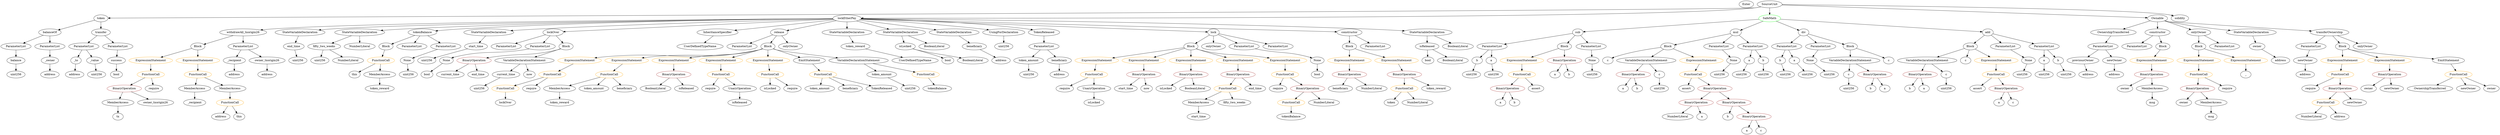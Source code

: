 strict digraph {
	graph [bb="0,0,10663,684"];
	node [label="\N"];
	Enter	[height=0.5,
		pos="7426.5,666",
		width=0.83628];
	ElementaryTypeName_bool_1	[color=black,
		height=0.5,
		label=bool,
		pos="3976.5,378",
		width=0.76697];
	VariableDeclaration_current_time	[color=black,
		height=0.5,
		label=current_time,
		pos="2148.5,306",
		width=1.5848];
	ElementaryTypeName_uint256_23	[color=black,
		height=0.5,
		label=uint256,
		pos="1986.5,234",
		width=1.0442];
	VariableDeclaration_current_time -> ElementaryTypeName_uint256_23	[pos="e,2013.9,246.82 2115.8,290.83 2089.3,279.41 2052.1,263.32 2024.4,251.35"];
	Identifier_require_2	[color=black,
		height=0.5,
		label=require,
		pos="4468.5,234",
		width=1.0026];
	Identifier_b_1	[color=black,
		height=0.5,
		label=b,
		pos="7323.5,90",
		width=0.75];
	Parameter_b_2	[color=black,
		height=0.5,
		label=b,
		pos="6222.5,378",
		width=0.75];
	ElementaryTypeName_uint256_9	[color=black,
		height=0.5,
		label=uint256,
		pos="6211.5,306",
		width=1.0442];
	Parameter_b_2 -> ElementaryTypeName_uint256_9	[pos="e,6214.2,324.1 6219.8,359.7 6218.7,352.32 6217.3,343.52 6216,335.25"];
	ParameterList_Unnamed_13	[color=black,
		height=0.5,
		label=ParameterList,
		pos="9125.5,450",
		width=1.7095];
	FunctionDefinition_withdrawAll_txorigin26	[color=black,
		height=0.5,
		label=withdrawAll_txorigin26,
		pos="1006.5,522",
		width=2.6937];
	Block_Unnamed_10	[color=black,
		height=0.5,
		label=Block,
		pos="824.54,450",
		width=0.90558];
	FunctionDefinition_withdrawAll_txorigin26 -> Block_Unnamed_10	[pos="e,850.9,461.14 965.7,505.29 934.43,493.26 891.67,476.82 861.43,465.19"];
	ParameterList_Unnamed_22	[color=black,
		height=0.5,
		label=ParameterList,
		pos="1006.5,450",
		width=1.7095];
	FunctionDefinition_withdrawAll_txorigin26 -> ParameterList_Unnamed_22	[pos="e,1006.5,468.1 1006.5,503.7 1006.5,496.41 1006.5,487.73 1006.5,479.54"];
	Identifier_beneficiary	[color=black,
		height=0.5,
		label=beneficiary,
		pos="5663.5,234",
		width=1.4184];
	BinaryOperation_Unnamed_21	[color=brown,
		height=0.5,
		label=BinaryOperation,
		pos="2010.5,378",
		width=1.9867];
	Identifier_current_time	[color=black,
		height=0.5,
		label=current_time,
		pos="1908.5,306",
		width=1.5848];
	BinaryOperation_Unnamed_21 -> Identifier_current_time	[pos="e,1931.6,322.83 1986.6,360.59 1973,351.24 1955.8,339.4 1940.9,329.23"];
	Identifier_end_time_1	[color=black,
		height=0.5,
		label=end_time,
		pos="2028.5,306",
		width=1.2382];
	BinaryOperation_Unnamed_21 -> Identifier_end_time_1	[pos="e,2024.1,324.1 2015,359.7 2016.9,352.32 2019.2,343.52 2021.3,335.25"];
	FunctionCall_Unnamed_17	[color=orange,
		height=0.5,
		label=FunctionCall,
		pos="3030.5,306",
		width=1.6125];
	Identifier_require_6	[color=black,
		height=0.5,
		label=require,
		pos="2988.5,234",
		width=1.0026];
	FunctionCall_Unnamed_17 -> Identifier_require_6	[pos="e,2998.3,251.31 3020.4,288.05 3015.5,279.94 3009.6,270.04 3004.1,261.01"];
	UnaryOperation_Unnamed_1	[color=black,
		height=0.5,
		label=UnaryOperation,
		pos="3112.5,234",
		width=1.9452];
	FunctionCall_Unnamed_17 -> UnaryOperation_Unnamed_1	[pos="e,3093.1,251.63 3049.6,288.76 3060,279.88 3073.1,268.71 3084.6,258.85"];
	ElementaryTypeName_address_1	[color=black,
		height=0.5,
		label=address,
		pos="302.54,306",
		width=1.0996];
	BooleanLiteral_Unnamed_5	[color=black,
		height=0.5,
		label=BooleanLiteral,
		pos="2752.5,234",
		width=1.7788];
	ParameterList_Unnamed_25	[color=black,
		height=0.5,
		label=ParameterList,
		pos="3113.5,450",
		width=1.7095];
	Block_Unnamed_9	[color=black,
		height=0.5,
		label=Block,
		pos="5010.5,450",
		width=0.90558];
	ExpressionStatement_Unnamed_10	[color=orange,
		height=0.5,
		label=ExpressionStatement,
		pos="4620.5,378",
		width=2.458];
	Block_Unnamed_9 -> ExpressionStatement_Unnamed_10	[pos="e,4685.2,390.61 4979.6,443.45 4918.9,432.56 4782.7,408.1 4696.5,392.64"];
	ExpressionStatement_Unnamed_12	[color=orange,
		height=0.5,
		label=ExpressionStatement,
		pos="4815.5,378",
		width=2.458];
	Block_Unnamed_9 -> ExpressionStatement_Unnamed_12	[pos="e,4858,394.24 4983.8,439.41 4954.3,428.81 4906,411.47 4868.7,398.08"];
	ExpressionStatement_Unnamed_14	[color=orange,
		height=0.5,
		label=ExpressionStatement,
		pos="5010.5,378",
		width=2.458];
	Block_Unnamed_9 -> ExpressionStatement_Unnamed_14	[pos="e,5010.5,396.1 5010.5,431.7 5010.5,424.41 5010.5,415.73 5010.5,407.54"];
	ExpressionStatement_Unnamed_13	[color=orange,
		height=0.5,
		label=ExpressionStatement,
		pos="5205.5,378",
		width=2.458];
	Block_Unnamed_9 -> ExpressionStatement_Unnamed_13	[pos="e,5160.1,393.81 5035.6,438.32 5040.8,436.17 5046.4,433.97 5051.5,432 5083.7,419.83 5120,407.27 5149.3,397.44"];
	ExpressionStatement_Unnamed_11	[color=orange,
		height=0.5,
		label=ExpressionStatement,
		pos="5400.5,378",
		width=2.458];
	Block_Unnamed_9 -> ExpressionStatement_Unnamed_11	[pos="e,5335.5,390.56 5034.9,437.73 5040.3,435.57 5046,433.51 5051.5,432 5160.2,402.18 5191.2,413.63 5302.5,396 5309.6,394.88 5317,393.67 \
5324.3,392.44"];
	VariableDeclaration_token_amount	[color=black,
		height=0.5,
		label=token_amount,
		pos="4329.5,378",
		width=1.765];
	ElementaryTypeName_uint256_21	[color=black,
		height=0.5,
		label=uint256,
		pos="4329.5,306",
		width=1.0442];
	VariableDeclaration_token_amount -> ElementaryTypeName_uint256_21	[pos="e,4329.5,324.1 4329.5,359.7 4329.5,352.41 4329.5,343.73 4329.5,335.54"];
	UserDefinedTypeName_Unnamed	[color=black,
		height=0.5,
		label=UserDefinedTypeName,
		pos="2935.5,450",
		width=2.7214];
	StateVariableDeclaration_Unnamed_6	[color=black,
		height=0.5,
		label=StateVariableDeclaration,
		pos="1263.5,522",
		width=2.8184];
	VariableDeclaration_end_time	[color=black,
		height=0.5,
		label=end_time,
		pos="1229.5,450",
		width=1.2382];
	StateVariableDeclaration_Unnamed_6 -> VariableDeclaration_end_time	[pos="e,1237.9,468.1 1255.1,503.7 1251.4,496.07 1247,486.92 1242.8,478.4"];
	ExpressionStatement_Unnamed_19	[color=orange,
		height=0.5,
		label=ExpressionStatement,
		pos="2445.5,378",
		width=2.458];
	FunctionCall_Unnamed_18	[color=orange,
		height=0.5,
		label=FunctionCall,
		pos="2353.5,306",
		width=1.6125];
	ExpressionStatement_Unnamed_19 -> FunctionCall_Unnamed_18	[pos="e,2374.9,323.23 2423.7,360.41 2411.9,351.37 2397,340.03 2383.9,330.13"];
	FunctionCall_Unnamed_22	[color=orange,
		height=0.5,
		label=FunctionCall,
		pos="3519.5,306",
		width=1.6125];
	Identifier_token_amount_1	[color=black,
		height=0.5,
		label=token_amount,
		pos="3462.5,234",
		width=1.765];
	FunctionCall_Unnamed_22 -> Identifier_token_amount_1	[pos="e,3476.2,251.79 3505.7,288.05 3499,279.8 3490.8,269.7 3483.3,260.54"];
	Identifier_beneficiary_2	[color=black,
		height=0.5,
		label=beneficiary,
		pos="3595.5,234",
		width=1.4184];
	FunctionCall_Unnamed_22 -> Identifier_beneficiary_2	[pos="e,3577.9,251.23 3537.6,288.41 3547.1,279.63 3559,268.69 3569.5,259"];
	Identifier_TokenReleased	[color=black,
		height=0.5,
		label=TokenReleased,
		pos="3732.5,234",
		width=1.8897];
	FunctionCall_Unnamed_22 -> Identifier_TokenReleased	[pos="e,3691,248.66 3558.1,292.32 3592.3,281.1 3642.4,264.62 3680.2,252.21"];
	ExpressionStatement_Unnamed_6	[color=orange,
		height=0.5,
		label=ExpressionStatement,
		pos="9991.5,378",
		width=2.458];
	FunctionCall_Unnamed_4	[color=orange,
		height=0.5,
		label=FunctionCall,
		pos="9976.5,306",
		width=1.6125];
	ExpressionStatement_Unnamed_6 -> FunctionCall_Unnamed_4	[pos="e,9980.2,324.1 9987.8,359.7 9986.3,352.32 9984.4,343.52 9982.6,335.25"];
	BinaryOperation_Unnamed_8	[color=brown,
		height=0.5,
		label=BinaryOperation,
		pos="8183.5,306",
		width=1.9867];
	Identifier_b_5	[color=black,
		height=0.5,
		label=b,
		pos="8128.5,234",
		width=0.75];
	BinaryOperation_Unnamed_8 -> Identifier_b_5	[pos="e,8140.6,250.36 8170.2,288.05 8163.5,279.44 8155.1,268.81 8147.7,259.33"];
	Identifier_a_6	[color=black,
		height=0.5,
		label=a,
		pos="8200.5,234",
		width=0.75];
	BinaryOperation_Unnamed_8 -> Identifier_a_6	[pos="e,8196.4,252.1 8187.7,287.7 8189.5,280.32 8191.7,271.52 8193.7,263.25"];
	BinaryOperation_Unnamed_10	[color=brown,
		height=0.5,
		label=BinaryOperation,
		pos="9190.5,306",
		width=1.9867];
	Identifier_owner	[color=black,
		height=0.5,
		label=owner,
		pos="9087.5,234",
		width=0.93331];
	BinaryOperation_Unnamed_10 -> Identifier_owner	[pos="e,9107.7,248.72 9166.4,288.59 9151.6,278.55 9132.6,265.63 9117,255"];
	MemberAccess_Unnamed	[color=black,
		height=0.5,
		label=MemberAccess,
		pos="9208.5,234",
		width=1.9174];
	BinaryOperation_Unnamed_10 -> MemberAccess_Unnamed	[pos="e,9204.1,252.1 9195,287.7 9196.9,280.32 9199.2,271.52 9201.3,263.25"];
	Block_Unnamed_3	[color=black,
		height=0.5,
		label=Block,
		pos="8390.5,450",
		width=0.90558];
	VariableDeclarationStatement_Unnamed_2	[color=black,
		height=0.5,
		label=VariableDeclarationStatement,
		pos="8202.5,378",
		width=3.3174];
	Block_Unnamed_3 -> VariableDeclarationStatement_Unnamed_2	[pos="e,8246,395.17 8364,439.12 8336.2,428.77 8291.8,412.23 8256.6,399.12"];
	Identifier_c_4	[color=black,
		height=0.5,
		label=c,
		pos="8366.5,378",
		width=0.75];
	Block_Unnamed_3 -> Identifier_c_4	[pos="e,8372.3,395.79 8384.7,432.05 8382.1,424.4 8378.9,415.16 8376,406.56"];
	ExpressionStatement_Unnamed_2	[color=orange,
		height=0.5,
		label=ExpressionStatement,
		pos="8499.5,378",
		width=2.458];
	Block_Unnamed_3 -> ExpressionStatement_Unnamed_2	[pos="e,8473.9,395.49 8411.3,435.67 8426.3,426.03 8447,412.78 8464.5,401.51"];
	Parameter_None_3	[color=black,
		height=0.5,
		label=None,
		pos="8636.5,378",
		width=0.85014];
	ElementaryTypeName_uint256_13	[color=black,
		height=0.5,
		label=uint256,
		pos="8617.5,306",
		width=1.0442];
	Parameter_None_3 -> ElementaryTypeName_uint256_13	[pos="e,8622.2,324.28 8631.9,360.05 8629.9,352.6 8627.5,343.64 8625.2,335.22"];
	ParameterList_Unnamed_2	[color=black,
		height=0.5,
		label=ParameterList,
		pos="7598.5,450",
		width=1.7095];
	Parameter_b_1	[color=black,
		height=0.5,
		label=b,
		pos="7558.5,378",
		width=0.75];
	ParameterList_Unnamed_2 -> Parameter_b_1	[pos="e,7567.9,395.31 7588.9,432.05 7584.3,424.03 7578.7,414.26 7573.6,405.3"];
	Parameter_a_1	[color=black,
		height=0.5,
		label=a,
		pos="7630.5,378",
		width=0.75];
	ParameterList_Unnamed_2 -> Parameter_a_1	[pos="e,7622.9,395.62 7606.5,431.7 7610,423.95 7614.2,414.64 7618.2,406.02"];
	FunctionDefinition_sub	[color=black,
		height=0.5,
		label=sub,
		pos="6661.5,522",
		width=0.75];
	ParameterList_Unnamed_4	[color=black,
		height=0.5,
		label=ParameterList,
		pos="6294.5,450",
		width=1.7095];
	FunctionDefinition_sub -> ParameterList_Unnamed_4	[pos="e,6345.1,460.64 6635.7,516.08 6578.2,505.1 6437.9,478.34 6356.2,462.76"];
	Block_Unnamed_2	[color=black,
		height=0.5,
		label=Block,
		pos="6605.5,450",
		width=0.90558];
	FunctionDefinition_sub -> Block_Unnamed_2	[pos="e,6618.1,466.64 6649.4,505.81 6642.3,496.94 6633.2,485.55 6625.1,475.45"];
	ParameterList_Unnamed_5	[color=black,
		height=0.5,
		label=ParameterList,
		pos="6721.5,450",
		width=1.7095];
	FunctionDefinition_sub -> ParameterList_Unnamed_5	[pos="e,6707.3,467.63 6674.6,505.81 6682,497.19 6691.4,486.18 6699.9,476.29"];
	ElementaryTypeName_uint256_14	[color=black,
		height=0.5,
		label=uint256,
		pos="8300.5,234",
		width=1.0442];
	BinaryOperation_Unnamed_14	[color=brown,
		height=0.5,
		label=BinaryOperation,
		pos="5936.5,306",
		width=1.9867];
	FunctionCall_Unnamed_7	[color=orange,
		height=0.5,
		label=FunctionCall,
		pos="5936.5,234",
		width=1.6125];
	BinaryOperation_Unnamed_14 -> FunctionCall_Unnamed_7	[pos="e,5936.5,252.1 5936.5,287.7 5936.5,280.41 5936.5,271.73 5936.5,263.54"];
	Identifier_token_reward	[color=black,
		height=0.5,
		label=token_reward,
		pos="6074.5,234",
		width=1.7095];
	BinaryOperation_Unnamed_14 -> Identifier_token_reward	[pos="e,6044.9,250.01 5967.2,289.46 5987.1,279.36 6013.3,266.07 6034.8,255.16"];
	ModifierInvocation_onlyOwner_1	[color=black,
		height=0.5,
		label=onlyOwner,
		pos="5112.5,450",
		width=1.4323];
	EventDefinition_OwnershipTransferred	[color=black,
		height=0.5,
		label=OwnershipTransferred,
		pos="9027.5,522",
		width=2.6243];
	ParameterList_Unnamed_12	[color=black,
		height=0.5,
		label=ParameterList,
		pos="8984.5,450",
		width=1.7095];
	EventDefinition_OwnershipTransferred -> ParameterList_Unnamed_12	[pos="e,8995,468.1 9016.9,503.7 9012.1,495.9 9006.4,486.51 9001,477.83"];
	MemberAccess_Unnamed_7	[color=black,
		height=0.5,
		label=MemberAccess,
		pos="2335.5,234",
		width=1.9174];
	Identifier_token_reward_2	[color=black,
		height=0.5,
		label=token_reward,
		pos="2335.5,162",
		width=1.7095];
	MemberAccess_Unnamed_7 -> Identifier_token_reward_2	[pos="e,2335.5,180.1 2335.5,215.7 2335.5,208.41 2335.5,199.73 2335.5,191.54"];
	NumberLiteral_Unnamed_1	[color=black,
		height=0.5,
		label=NumberLiteral,
		pos="9851.5,90",
		width=1.765];
	Identifier_msg	[color=black,
		height=0.5,
		label=msg,
		pos="9208.5,162",
		width=0.75];
	NumberLiteral_Unnamed	[color=black,
		height=0.5,
		label=NumberLiteral,
		pos="7098.5,90",
		width=1.765];
	ElementaryTypeName_uint256_20	[color=black,
		height=0.5,
		label=uint256,
		pos="1343.5,378",
		width=1.0442];
	VariableDeclarationStatement_Unnamed_2 -> BinaryOperation_Unnamed_8	[pos="e,8188.2,324.1 8197.8,359.7 8195.8,352.24 8193.4,343.32 8191.1,334.97"];
	VariableDeclaration_c_2	[color=black,
		height=0.5,
		label=c,
		pos="8300.5,306",
		width=0.75];
	VariableDeclarationStatement_Unnamed_2 -> VariableDeclaration_c_2	[pos="e,8282.7,319.78 8226.5,359.88 8240.7,349.72 8258.8,336.81 8273.5,326.29"];
	ElementaryTypeName_bool_4	[color=black,
		height=0.5,
		label=bool,
		pos="1805.5,306",
		width=0.76697];
	FunctionCall_Unnamed_8	[color=orange,
		height=0.5,
		label=FunctionCall,
		pos="1602.5,378",
		width=1.6125];
	Identifier_this	[color=black,
		height=0.5,
		label=this,
		pos="1483.5,306",
		width=0.75];
	FunctionCall_Unnamed_8 -> Identifier_this	[pos="e,1503.3,318.63 1576.4,361.64 1557.8,350.65 1532.6,335.85 1513.2,324.43"];
	MemberAccess_Unnamed_2	[color=black,
		height=0.5,
		label=MemberAccess,
		pos="1597.5,306",
		width=1.9174];
	FunctionCall_Unnamed_8 -> MemberAccess_Unnamed_2	[pos="e,1598.8,324.1 1601.3,359.7 1600.8,352.41 1600.2,343.73 1599.6,335.54"];
	ParameterList_Unnamed_21	[color=black,
		height=0.5,
		label=ParameterList,
		pos="5243.5,450",
		width=1.7095];
	Parameter_None_5	[color=black,
		height=0.5,
		label=None,
		pos="5537.5,378",
		width=0.85014];
	ParameterList_Unnamed_21 -> Parameter_None_5	[pos="e,5514.2,389.9 5289.4,437.55 5297.4,435.63 5305.7,433.71 5313.5,432 5394.9,414.16 5417.9,420.43 5497.5,396 5499.5,395.4 5501.5,394.73 \
5503.5,394.01"];
	ParameterList_Unnamed_4 -> Parameter_b_2	[pos="e,6237.1,393.11 6277.5,432.41 6267.9,423.06 6255.7,411.26 6245.3,401.13"];
	Parameter_a_2	[color=black,
		height=0.5,
		label=a,
		pos="6294.5,378",
		width=0.75];
	ParameterList_Unnamed_4 -> Parameter_a_2	[pos="e,6294.5,396.1 6294.5,431.7 6294.5,424.41 6294.5,415.73 6294.5,407.54"];
	ParameterList_Unnamed_7	[color=black,
		height=0.5,
		label=ParameterList,
		pos="8548.5,450",
		width=1.7095];
	ParameterList_Unnamed_7 -> Parameter_None_3	[pos="e,8618.9,393.02 8569,432.76 8581.2,422.99 8597,410.43 8610.2,399.91"];
	ElementaryTypeName_address_3	[color=black,
		height=0.5,
		label=address,
		pos="8898.5,306",
		width=1.0996];
	ExpressionStatement_Unnamed_15	[color=orange,
		height=0.5,
		label=ExpressionStatement,
		pos="629.54,378",
		width=2.458];
	FunctionCall_Unnamed_13	[color=orange,
		height=0.5,
		label=FunctionCall,
		pos="629.54,306",
		width=1.6125];
	ExpressionStatement_Unnamed_15 -> FunctionCall_Unnamed_13	[pos="e,629.54,324.1 629.54,359.7 629.54,352.41 629.54,343.73 629.54,335.54"];
	VariableDeclaration_owner	[color=black,
		height=0.5,
		label=owner,
		pos="9694.5,450",
		width=0.93331];
	ElementaryTypeName_address_2	[color=black,
		height=0.5,
		label=address,
		pos="9726.5,378",
		width=1.0996];
	VariableDeclaration_owner -> ElementaryTypeName_address_2	[pos="e,9718.9,395.79 9702.3,432.05 9705.9,424.23 9710.2,414.75 9714.2,405.98"];
	Parameter__recipient	[color=black,
		height=0.5,
		label=_recipient,
		pos="978.54,378",
		width=1.3076];
	ElementaryTypeName_address_9	[color=black,
		height=0.5,
		label=address,
		pos="978.54,306",
		width=1.0996];
	Parameter__recipient -> ElementaryTypeName_address_9	[pos="e,978.54,324.1 978.54,359.7 978.54,352.41 978.54,343.73 978.54,335.54"];
	Parameter_success	[color=black,
		height=0.5,
		label=success,
		pos="482.54,378",
		width=1.1135];
	ElementaryTypeName_bool	[color=black,
		height=0.5,
		label=bool,
		pos="482.54,306",
		width=0.76697];
	Parameter_success -> ElementaryTypeName_bool	[pos="e,482.54,324.1 482.54,359.7 482.54,352.41 482.54,343.73 482.54,335.54"];
	Identifier_start_time_1	[color=black,
		height=0.5,
		label=start_time,
		pos="5044.5,90",
		width=1.3076];
	FunctionCall_Unnamed_10	[color=orange,
		height=0.5,
		label=FunctionCall,
		pos="5400.5,306",
		width=1.6125];
	Identifier_require_3	[color=black,
		height=0.5,
		label=require,
		pos="5396.5,234",
		width=1.0026];
	FunctionCall_Unnamed_10 -> Identifier_require_3	[pos="e,5397.5,252.1 5399.6,287.7 5399.1,280.41 5398.6,271.73 5398.2,263.54"];
	BinaryOperation_Unnamed_16	[color=brown,
		height=0.5,
		label=BinaryOperation,
		pos="5522.5,234",
		width=1.9867];
	FunctionCall_Unnamed_10 -> BinaryOperation_Unnamed_16	[pos="e,5495,250.81 5427.3,289.64 5444.2,279.93 5466.4,267.23 5485,256.52"];
	Identifier_c_1	[color=black,
		height=0.5,
		label=c,
		pos="6801.5,378",
		width=0.75];
	ExpressionStatement_Unnamed_7	[color=orange,
		height=0.5,
		label=ExpressionStatement,
		pos="10187,378",
		width=2.458];
	BinaryOperation_Unnamed_13	[color=brown,
		height=0.5,
		label=BinaryOperation,
		pos="10187,306",
		width=1.9867];
	ExpressionStatement_Unnamed_7 -> BinaryOperation_Unnamed_13	[pos="e,10187,324.1 10187,359.7 10187,352.41 10187,343.73 10187,335.54"];
	FunctionCall_Unnamed_15	[color=orange,
		height=0.5,
		label=FunctionCall,
		pos="969.54,162",
		width=1.6125];
	ElementaryTypeName_address_11	[color=black,
		height=0.5,
		label=address,
		pos="926.54,90",
		width=1.0996];
	FunctionCall_Unnamed_15 -> ElementaryTypeName_address_11	[pos="e,936.86,107.79 959.13,144.05 954.22,136.06 948.25,126.33 942.76,117.4"];
	Identifier_this_1	[color=black,
		height=0.5,
		label=this,
		pos="1011.5,90",
		width=0.75];
	FunctionCall_Unnamed_15 -> Identifier_this_1	[pos="e,1002,106.83 979.71,144.05 984.65,135.82 990.69,125.76 996.17,116.61"];
	UnaryOperation_Unnamed	[color=black,
		height=0.5,
		label=UnaryOperation,
		pos="4592.5,234",
		width=1.9452];
	Identifier_isLocked	[color=black,
		height=0.5,
		label=isLocked,
		pos="4592.5,162",
		width=1.2521];
	UnaryOperation_Unnamed -> Identifier_isLocked	[pos="e,4592.5,180.1 4592.5,215.7 4592.5,208.41 4592.5,199.73 4592.5,191.54"];
	ElementaryTypeName_uint256_2	[color=black,
		height=0.5,
		label=uint256,
		pos="7290.5,306",
		width=1.0442];
	StateVariableDeclaration_Unnamed_7	[color=black,
		height=0.5,
		label=StateVariableDeclaration,
		pos="1518.5,522",
		width=2.8184];
	VariableDeclaration_fifty_two_weeks	[color=black,
		height=0.5,
		label=fifty_two_weeks,
		pos="1364.5,450",
		width=2.0145];
	StateVariableDeclaration_Unnamed_7 -> VariableDeclaration_fifty_two_weeks	[pos="e,1398.2,466.31 1482.8,504.76 1460.7,494.71 1432.1,481.73 1408.6,471.04"];
	NumberLiteral_Unnamed_3	[color=black,
		height=0.5,
		label=NumberLiteral,
		pos="1518.5,450",
		width=1.765];
	StateVariableDeclaration_Unnamed_7 -> NumberLiteral_Unnamed_3	[pos="e,1518.5,468.1 1518.5,503.7 1518.5,496.41 1518.5,487.73 1518.5,479.54"];
	VariableDeclarationStatement_Unnamed	[color=black,
		height=0.5,
		label=VariableDeclarationStatement,
		pos="6965.5,378",
		width=3.3174];
	BinaryOperation_Unnamed	[color=brown,
		height=0.5,
		label=BinaryOperation,
		pos="6904.5,306",
		width=1.9867];
	VariableDeclarationStatement_Unnamed -> BinaryOperation_Unnamed	[pos="e,6919,323.62 6950.5,359.7 6943.3,351.44 6934.5,341.39 6926.6,332.3"];
	VariableDeclaration_c	[color=black,
		height=0.5,
		label=c,
		pos="7021.5,306",
		width=0.75];
	VariableDeclarationStatement_Unnamed -> VariableDeclaration_c	[pos="e,7009.4,322.2 6979.4,359.7 6986.3,351.07 6994.7,340.5 7002.3,331.1"];
	ExpressionStatement_Unnamed_9	[color=orange,
		height=0.5,
		label=ExpressionStatement,
		pos="5674.5,378",
		width=2.458];
	BinaryOperation_Unnamed_15	[color=brown,
		height=0.5,
		label=BinaryOperation,
		pos="5674.5,306",
		width=1.9867];
	ExpressionStatement_Unnamed_9 -> BinaryOperation_Unnamed_15	[pos="e,5674.5,324.1 5674.5,359.7 5674.5,352.41 5674.5,343.73 5674.5,335.54"];
	ParameterList_Unnamed_3	[color=black,
		height=0.5,
		label=ParameterList,
		pos="7739.5,450",
		width=1.7095];
	Parameter_None_1	[color=black,
		height=0.5,
		label=None,
		pos="7706.5,378",
		width=0.85014];
	ParameterList_Unnamed_3 -> Parameter_None_1	[pos="e,7714.4,395.62 7731.4,431.7 7727.7,423.95 7723.3,414.64 7719.3,406.02"];
	FunctionCall_Unnamed_2	[color=orange,
		height=0.5,
		label=FunctionCall,
		pos="8499.5,306",
		width=1.6125];
	Identifier_assert_2	[color=black,
		height=0.5,
		label=assert,
		pos="8396.5,234",
		width=0.89172];
	FunctionCall_Unnamed_2 -> Identifier_assert_2	[pos="e,8416.4,248.47 8476.2,289.12 8461.2,278.96 8441.7,265.71 8425.8,254.86"];
	BinaryOperation_Unnamed_9	[color=brown,
		height=0.5,
		label=BinaryOperation,
		pos="8518.5,234",
		width=1.9867];
	FunctionCall_Unnamed_2 -> BinaryOperation_Unnamed_9	[pos="e,8513.9,252.1 8504.2,287.7 8506.3,280.24 8508.7,271.32 8511,262.97"];
	Identifier_a_2	[color=black,
		height=0.5,
		label=a,
		pos="7404.5,18",
		width=0.75];
	ContractDefinition_token	[color=black,
		height=0.5,
		label=token,
		pos="414.54,594",
		width=0.864];
	FunctionDefinition_balanceOf	[color=black,
		height=0.5,
		label=balanceOf,
		pos="202.54,522",
		width=1.3491];
	ContractDefinition_token -> FunctionDefinition_balanceOf	[pos="e,237.78,534.63 388.12,584.28 353.2,572.75 291.12,552.25 248.45,538.16"];
	FunctionDefinition_transfer	[color=black,
		height=0.5,
		label=transfer,
		pos="414.54,522",
		width=1.0719];
	ContractDefinition_token -> FunctionDefinition_transfer	[pos="e,414.54,540.1 414.54,575.7 414.54,568.41 414.54,559.73 414.54,551.54"];
	FunctionDefinition_tokenBalance	[color=black,
		height=0.5,
		label=tokenBalance,
		pos="1788.5,522",
		width=1.6679];
	Block_Unnamed_8	[color=black,
		height=0.5,
		label=Block,
		pos="1632.5,450",
		width=0.90558];
	FunctionDefinition_tokenBalance -> Block_Unnamed_8	[pos="e,1657.2,462.04 1756.2,506.5 1730.3,494.88 1694.1,478.62 1667.5,466.7"];
	ParameterList_Unnamed_18	[color=black,
		height=0.5,
		label=ParameterList,
		pos="1744.5,450",
		width=1.7095];
	FunctionDefinition_tokenBalance -> ParameterList_Unnamed_18	[pos="e,1755.1,467.79 1777.9,504.05 1772.9,496.06 1766.8,486.33 1761.1,477.4"];
	ParameterList_Unnamed_19	[color=black,
		height=0.5,
		label=ParameterList,
		pos="1885.5,450",
		width=1.7095];
	FunctionDefinition_tokenBalance -> ParameterList_Unnamed_19	[pos="e,1863.3,467.06 1810.6,505.12 1823.5,495.78 1840,483.84 1854.3,473.55"];
	FunctionDefinition_constructor	[color=black,
		height=0.5,
		label=constructor,
		pos="9215.5,522",
		width=1.4877];
	FunctionDefinition_constructor -> ParameterList_Unnamed_13	[pos="e,9146.5,467.31 9195.1,505.12 9183.4,496.03 9168.6,484.46 9155.6,474.35"];
	Block_Unnamed_4	[color=black,
		height=0.5,
		label=Block,
		pos="9237.5,450",
		width=0.90558];
	FunctionDefinition_constructor -> Block_Unnamed_4	[pos="e,9232.2,468.1 9221,503.7 9223.3,496.24 9226.1,487.32 9228.8,478.97"];
	Block_Unnamed_10 -> ExpressionStatement_Unnamed_15	[pos="e,671.99,394.24 797.84,439.41 768.31,428.81 720,411.47 682.69,398.08"];
	ExpressionStatement_Unnamed_16	[color=orange,
		height=0.5,
		label=ExpressionStatement,
		pos="824.54,378",
		width=2.458];
	Block_Unnamed_10 -> ExpressionStatement_Unnamed_16	[pos="e,824.54,396.1 824.54,431.7 824.54,424.41 824.54,415.73 824.54,407.54"];
	FunctionCall_Unnamed_19	[color=orange,
		height=0.5,
		label=FunctionCall,
		pos="2100.5,234",
		width=1.6125];
	Identifier_lockOver	[color=black,
		height=0.5,
		label=lockOver,
		pos="2100.5,162",
		width=1.2521];
	FunctionCall_Unnamed_19 -> Identifier_lockOver	[pos="e,2100.5,180.1 2100.5,215.7 2100.5,208.41 2100.5,199.73 2100.5,191.54"];
	VariableDeclarationStatement_Unnamed_1	[color=black,
		height=0.5,
		label=VariableDeclarationStatement,
		pos="7874.5,378",
		width=3.3174];
	VariableDeclaration_c_1	[color=black,
		height=0.5,
		label=c,
		pos="7856.5,306",
		width=0.75];
	VariableDeclarationStatement_Unnamed_1 -> VariableDeclaration_c_1	[pos="e,7860.9,324.1 7870.1,359.7 7868.2,352.32 7865.9,343.52 7863.8,335.25"];
	BinaryOperation_Unnamed_5	[color=brown,
		height=0.5,
		label=BinaryOperation,
		pos="7973.5,306",
		width=1.9867];
	VariableDeclarationStatement_Unnamed_1 -> BinaryOperation_Unnamed_5	[pos="e,7950.5,323.31 7898.5,360.05 7911.3,350.98 7927.3,339.68 7941.2,329.84"];
	Identifier_a_1	[color=black,
		height=0.5,
		label=a,
		pos="7207.5,90",
		width=0.75];
	ParameterList_Unnamed_22 -> Parameter__recipient	[pos="e,985.38,396.1 999.62,431.7 996.6,424.15 992.99,415.12 989.61,406.68"];
	Parameter_owner_txorigin26	[color=black,
		height=0.5,
		label=owner_txorigin26,
		pos="1119.5,378",
		width=2.0976];
	ParameterList_Unnamed_22 -> Parameter_owner_txorigin26	[pos="e,1093.5,395.14 1031.9,433.29 1047.2,423.79 1067,411.53 1083.9,401.06"];
	Identifier_isReleased	[color=black,
		height=0.5,
		label=isReleased,
		pos="3112.5,162",
		width=1.3907];
	Parameter_balance	[color=black,
		height=0.5,
		label=balance,
		pos="61.543,378",
		width=1.0719];
	ElementaryTypeName_uint256_15	[color=black,
		height=0.5,
		label=uint256,
		pos="61.543,306",
		width=1.0442];
	Parameter_balance -> ElementaryTypeName_uint256_15	[pos="e,61.543,324.1 61.543,359.7 61.543,352.41 61.543,343.73 61.543,335.54"];
	FunctionCall_Unnamed_21	[color=orange,
		height=0.5,
		label=FunctionCall,
		pos="2553.5,306",
		width=1.6125];
	FunctionCall_Unnamed_21 -> MemberAccess_Unnamed_7	[pos="e,2377.8,248.57 2514.3,292.4 2479.1,281.11 2427.2,264.44 2388.4,251.97"];
	Identifier_token_amount	[color=black,
		height=0.5,
		label=token_amount,
		pos="2486.5,234",
		width=1.765];
	FunctionCall_Unnamed_21 -> Identifier_token_amount	[pos="e,2502.3,251.47 2537.7,288.41 2529.5,279.87 2519.4,269.28 2510.3,259.79"];
	Identifier_beneficiary_1	[color=black,
		height=0.5,
		label=beneficiary,
		pos="2619.5,234",
		width=1.4184];
	FunctionCall_Unnamed_21 -> Identifier_beneficiary_1	[pos="e,2604,251.47 2569.2,288.41 2577.2,279.87 2587.2,269.28 2596.2,259.79"];
	VariableDeclaration_isReleased	[color=black,
		height=0.5,
		label=isReleased,
		pos="6003.5,450",
		width=1.3907];
	ElementaryTypeName_bool_2	[color=black,
		height=0.5,
		label=bool,
		pos="6003.5,378",
		width=0.76697];
	VariableDeclaration_isReleased -> ElementaryTypeName_bool_2	[pos="e,6003.5,396.1 6003.5,431.7 6003.5,424.41 6003.5,415.73 6003.5,407.54"];
	BooleanLiteral_Unnamed_2	[color=black,
		height=0.5,
		label=BooleanLiteral,
		pos="6113.5,378",
		width=1.7788];
	VariableDeclaration_isReleased -> BooleanLiteral_Unnamed_2	[pos="e,6088.6,394.89 6027.4,433.81 6042.5,424.2 6062.3,411.61 6079.1,400.92"];
	Block_Unnamed	[color=black,
		height=0.5,
		label=Block,
		pos="7078.5,450",
		width=0.90558];
	Block_Unnamed -> Identifier_c_1	[pos="e,6822.5,389.88 7047.1,444.41 7000.5,437.08 6910.7,420.97 6837.5,396 6836,395.47 6834.4,394.89 6832.8,394.28"];
	Block_Unnamed -> VariableDeclarationStatement_Unnamed	[pos="e,6992.7,395.82 7057.3,435.83 7041.9,426.28 7020.6,413.1 7002.4,401.85"];
	ExpressionStatement_Unnamed	[color=orange,
		height=0.5,
		label=ExpressionStatement,
		pos="7191.5,378",
		width=2.458];
	Block_Unnamed -> ExpressionStatement_Unnamed	[pos="e,7164.8,395.57 7099.8,435.83 7115.3,426.21 7136.8,412.92 7155,401.61"];
	VariableDeclaration_isLocked	[color=black,
		height=0.5,
		label=isLocked,
		pos="3809.5,450",
		width=1.2521];
	VariableDeclaration_isLocked -> ElementaryTypeName_bool_1	[pos="e,3954.7,389.23 3841,436.64 3867.4,426.13 3906.1,410.49 3939.5,396 3941.1,395.33 3942.7,394.64 3944.2,393.94"];
	BooleanLiteral_Unnamed	[color=black,
		height=0.5,
		label=BooleanLiteral,
		pos="4086.5,378",
		width=1.7788];
	VariableDeclaration_isLocked -> BooleanLiteral_Unnamed	[pos="e,4038.5,390.23 3843.7,437.84 3850.3,435.81 3857.1,433.78 3863.5,432 3879.3,427.65 3966.9,407 4027.5,392.8"];
	FunctionDefinition_mul	[color=black,
		height=0.5,
		label=mul,
		pos="7386.5,522",
		width=0.75];
	FunctionDefinition_mul -> Block_Unnamed	[pos="e,7108.5,457.81 7361.1,515.21 7307.8,503.1 7184.1,474.99 7119.5,460.31"];
	ParameterList_Unnamed_1	[color=black,
		height=0.5,
		label=ParameterList,
		pos="7316.5,450",
		width=1.7095];
	FunctionDefinition_mul -> ParameterList_Unnamed_1	[pos="e,7333.2,467.7 7372,506.5 7363.1,497.59 7351.5,485.94 7341.2,475.62"];
	ParameterList_Unnamed	[color=black,
		height=0.5,
		label=ParameterList,
		pos="7457.5,450",
		width=1.7095];
	FunctionDefinition_mul -> ParameterList_Unnamed	[pos="e,7440.6,467.7 7401.3,506.5 7410.3,497.59 7422.1,485.94 7432.6,475.62"];
	ElementaryTypeName_uint256_8	[color=black,
		height=0.5,
		label=uint256,
		pos="6304.5,306",
		width=1.0442];
	Identifier_a_4	[color=black,
		height=0.5,
		label=a,
		pos="6330.5,162",
		width=0.75];
	BinaryOperation_Unnamed_4	[color=brown,
		height=0.5,
		label=BinaryOperation,
		pos="7440.5,90",
		width=1.9867];
	BinaryOperation_Unnamed_4 -> Identifier_a_2	[pos="e,7412.8,35.145 7431.6,71.697 7427.6,63.752 7422.6,54.158 7418.1,45.344"];
	Identifier_c	[color=black,
		height=0.5,
		label=c,
		pos="7476.5,18",
		width=0.75];
	BinaryOperation_Unnamed_4 -> Identifier_c	[pos="e,7468.2,35.145 7449.4,71.697 7453.5,63.752 7458.5,54.158 7463,45.344"];
	Identifier_isLocked_1	[color=black,
		height=0.5,
		label=isLocked,
		pos="4909.5,234",
		width=1.2521];
	ElementaryTypeName_uint256_5	[color=black,
		height=0.5,
		label=uint256,
		pos="7569.5,306",
		width=1.0442];
	ElementaryTypeName_bool_3	[color=black,
		height=0.5,
		label=bool,
		pos="5537.5,306",
		width=0.76697];
	NumberLiteral_Unnamed_2	[color=black,
		height=0.5,
		label=NumberLiteral,
		pos="1462.5,378",
		width=1.765];
	ElementaryTypeName_uint256_19	[color=black,
		height=0.5,
		label=uint256,
		pos="1250.5,378",
		width=1.0442];
	VariableDeclaration_end_time -> ElementaryTypeName_uint256_19	[pos="e,1245.4,396.1 1234.7,431.7 1237,424.24 1239.6,415.32 1242.2,406.97"];
	Identifier__recipient	[color=black,
		height=0.5,
		label=_recipient,
		pos="813.54,162",
		width=1.3076];
	NumberLiteral_Unnamed_5	[color=black,
		height=0.5,
		label=NumberLiteral,
		pos="5796.5,234",
		width=1.765];
	Identifier_a	[color=black,
		height=0.5,
		label=a,
		pos="6849.5,234",
		width=0.75];
	BinaryOperation_Unnamed -> Identifier_a	[pos="e,6861.6,250.36 6891.2,288.05 6884.5,279.44 6876.1,268.81 6868.7,259.33"];
	Identifier_b	[color=black,
		height=0.5,
		label=b,
		pos="6921.5,234",
		width=0.75];
	BinaryOperation_Unnamed -> Identifier_b	[pos="e,6917.4,252.1 6908.7,287.7 6910.5,280.32 6912.7,271.52 6914.7,263.25"];
	Parameter_a	[color=black,
		height=0.5,
		label=a,
		pos="7404.5,378",
		width=0.75];
	ElementaryTypeName_uint256	[color=black,
		height=0.5,
		label=uint256,
		pos="7383.5,306",
		width=1.0442];
	Parameter_a -> ElementaryTypeName_uint256	[pos="e,7388.7,324.28 7399.5,360.05 7397.2,352.6 7394.5,343.64 7392,335.22"];
	VariableDeclaration_token_amount_1	[color=black,
		height=0.5,
		label=token_amount,
		pos="3688.5,306",
		width=1.765];
	ElementaryTypeName_uint256_24	[color=black,
		height=0.5,
		label=uint256,
		pos="3856.5,234",
		width=1.0442];
	VariableDeclaration_token_amount_1 -> ElementaryTypeName_uint256_24	[pos="e,3828.7,246.59 3723.4,290.5 3751,278.96 3789.8,262.82 3818.3,250.93"];
	StateVariableDeclaration_Unnamed_5	[color=black,
		height=0.5,
		label=StateVariableDeclaration,
		pos="2063.5,522",
		width=2.8184];
	VariableDeclaration_start_time	[color=black,
		height=0.5,
		label=start_time,
		pos="2012.5,450",
		width=1.3076];
	StateVariableDeclaration_Unnamed_5 -> VariableDeclaration_start_time	[pos="e,2024.7,467.62 2050.9,503.7 2045,495.61 2037.9,485.81 2031.4,476.87"];
	Identifier_a_7	[color=black,
		height=0.5,
		label=a,
		pos="8482.5,162",
		width=0.75];
	Identifier_assert	[color=black,
		height=0.5,
		label=assert,
		pos="7143.5,234",
		width=0.89172];
	Parameter_None_6	[color=black,
		height=0.5,
		label=None,
		pos="1890.5,378",
		width=0.85014];
	Parameter_None_6 -> ElementaryTypeName_bool_4	[pos="e,1822.1,320.67 1873.3,362.83 1861.1,352.74 1844.4,339.01 1830.7,327.69"];
	ExpressionStatement_Unnamed_20	[color=orange,
		height=0.5,
		label=ExpressionStatement,
		pos="2640.5,378",
		width=2.458];
	ExpressionStatement_Unnamed_20 -> FunctionCall_Unnamed_21	[pos="e,2573.8,323.31 2619.5,360.05 2608.4,351.16 2594.7,340.11 2582.6,330.41"];
	ExpressionStatement_Unnamed_21	[color=orange,
		height=0.5,
		label=ExpressionStatement,
		pos="2835.5,378",
		width=2.458];
	BinaryOperation_Unnamed_22	[color=brown,
		height=0.5,
		label=BinaryOperation,
		pos="2835.5,306",
		width=1.9867];
	ExpressionStatement_Unnamed_21 -> BinaryOperation_Unnamed_22	[pos="e,2835.5,324.1 2835.5,359.7 2835.5,352.41 2835.5,343.73 2835.5,335.54"];
	Parameter_a_2 -> ElementaryTypeName_uint256_8	[pos="e,6302.1,324.1 6297,359.7 6298.1,352.32 6299.3,343.52 6300.5,335.25"];
	BinaryOperation_Unnamed_20	[color=brown,
		height=0.5,
		label=BinaryOperation,
		pos="514.54,234",
		width=1.9867];
	MemberAccess_Unnamed_4	[color=black,
		height=0.5,
		label=MemberAccess,
		pos="487.54,162",
		width=1.9174];
	BinaryOperation_Unnamed_20 -> MemberAccess_Unnamed_4	[pos="e,494.14,180.1 507.87,215.7 504.96,208.15 501.47,199.12 498.22,190.68"];
	Identifier_owner_txorigin26	[color=black,
		height=0.5,
		label=owner_txorigin26,
		pos="650.54,162",
		width=2.0976];
	BinaryOperation_Unnamed_20 -> Identifier_owner_txorigin26	[pos="e,619.65,178.9 545.06,217.29 564.09,207.5 588.81,194.77 609.54,184.11"];
	FunctionDefinition_lockOver	[color=black,
		height=0.5,
		label=lockOver,
		pos="2336.5,522",
		width=1.2521];
	ParameterList_Unnamed_23	[color=black,
		height=0.5,
		label=ParameterList,
		pos="2139.5,450",
		width=1.7095];
	FunctionDefinition_lockOver -> ParameterList_Unnamed_23	[pos="e,2177.7,464.55 2303.6,509.28 2272.1,498.1 2224.3,481.12 2188.4,468.37"];
	ParameterList_Unnamed_24	[color=black,
		height=0.5,
		label=ParameterList,
		pos="2280.5,450",
		width=1.7095];
	FunctionDefinition_lockOver -> ParameterList_Unnamed_24	[pos="e,2294.1,467.96 2323.3,504.41 2316.7,496.16 2308.5,486.01 2301.2,476.78"];
	Block_Unnamed_11	[color=black,
		height=0.5,
		label=Block,
		pos="2392.5,450",
		width=0.90558];
	FunctionDefinition_lockOver -> Block_Unnamed_11	[pos="e,2379.8,466.99 2349.8,504.41 2356.6,495.92 2365,485.41 2372.6,475.96"];
	VariableDeclaration_beneficiary	[color=black,
		height=0.5,
		label=beneficiary,
		pos="4099.5,450",
		width=1.4184];
	ElementaryTypeName_address_7	[color=black,
		height=0.5,
		label=address,
		pos="4208.5,378",
		width=1.0996];
	VariableDeclaration_beneficiary -> ElementaryTypeName_address_7	[pos="e,4186.5,393.14 4123.5,433.64 4139.2,423.55 4159.9,410.23 4177,399.27"];
	ParameterList_Unnamed_20	[color=black,
		height=0.5,
		label=ParameterList,
		pos="5384.5,450",
		width=1.7095];
	ElementaryTypeName_uint256_18	[color=black,
		height=0.5,
		label=uint256,
		pos="1804.5,378",
		width=1.0442];
	Identifier_tx	[color=black,
		height=0.5,
		label=tx,
		pos="487.54,90",
		width=0.75];
	MemberAccess_Unnamed_4 -> Identifier_tx	[pos="e,487.54,108.1 487.54,143.7 487.54,136.41 487.54,127.73 487.54,119.54"];
	ElementaryTypeName_uint256_7	[color=black,
		height=0.5,
		label=uint256,
		pos="7856.5,234",
		width=1.0442];
	VariableDeclaration_c_1 -> ElementaryTypeName_uint256_7	[pos="e,7856.5,252.1 7856.5,287.7 7856.5,280.41 7856.5,271.73 7856.5,263.54"];
	ExpressionStatement_Unnamed_4	[color=orange,
		height=0.5,
		label=ExpressionStatement,
		pos="9385.5,378",
		width=2.458];
	FunctionCall_Unnamed_3	[color=orange,
		height=0.5,
		label=FunctionCall,
		pos="9385.5,306",
		width=1.6125];
	ExpressionStatement_Unnamed_4 -> FunctionCall_Unnamed_3	[pos="e,9385.5,324.1 9385.5,359.7 9385.5,352.41 9385.5,343.73 9385.5,335.54"];
	InheritanceSpecifier_Unnamed	[color=black,
		height=0.5,
		label=InheritanceSpecifier,
		pos="3011.5,522",
		width=2.3333];
	InheritanceSpecifier_Unnamed -> UserDefinedTypeName_Unnamed	[pos="e,2954,468.03 2993.1,504.05 2983.9,495.52 2972.5,485.01 2962.3,475.61"];
	FunctionCall_Unnamed_6	[color=orange,
		height=0.5,
		label=FunctionCall,
		pos="10481,306",
		width=1.6125];
	Identifier_OwnershipTransferred	[color=black,
		height=0.5,
		label=OwnershipTransferred,
		pos="10365,234",
		width=2.6243];
	FunctionCall_Unnamed_6 -> Identifier_OwnershipTransferred	[pos="e,10392,251.47 10455,289.46 10439,280.04 10419,267.85 10402,257.39"];
	Identifier_newOwner_1	[color=black,
		height=0.5,
		label=newOwner,
		pos="10528,234",
		width=1.4046];
	FunctionCall_Unnamed_6 -> Identifier_newOwner_1	[pos="e,10516,251.79 10492,288.05 10497,279.97 10504,270.12 10510,261.11"];
	Identifier_owner_2	[color=black,
		height=0.5,
		label=owner,
		pos="10630,234",
		width=0.93331];
	FunctionCall_Unnamed_6 -> Identifier_owner_2	[pos="e,10605,246.48 10511,290.5 10536,279.07 10570,263.15 10595,251.29"];
	FunctionDefinition_release	[color=black,
		height=0.5,
		label=release,
		pos="3276.5,522",
		width=0.98875];
	FunctionDefinition_release -> ParameterList_Unnamed_25	[pos="e,3147.1,465.43 3250,509.6 3225,498.87 3187.1,482.6 3157.6,469.92"];
	Block_Unnamed_12	[color=black,
		height=0.5,
		label=Block,
		pos="3225.5,450",
		width=0.90558];
	FunctionDefinition_release -> Block_Unnamed_12	[pos="e,3237.3,467.15 3264.7,504.76 3258.5,496.28 3250.8,485.71 3243.9,476.2"];
	ModifierInvocation_onlyOwner_2	[color=black,
		height=0.5,
		label=onlyOwner,
		pos="3327.5,450",
		width=1.4323];
	FunctionDefinition_release -> ModifierInvocation_onlyOwner_2	[pos="e,3315.4,467.63 3288.4,504.76 3294.4,496.49 3301.9,486.23 3308.7,476.9"];
	FunctionCall_Unnamed_9	[color=orange,
		height=0.5,
		label=FunctionCall,
		pos="4592.5,306",
		width=1.6125];
	ExpressionStatement_Unnamed_10 -> FunctionCall_Unnamed_9	[pos="e,4599.4,324.1 4613.6,359.7 4610.6,352.15 4607,343.12 4603.6,334.68"];
	ElementaryTypeName_uint256_11	[color=black,
		height=0.5,
		label=uint256,
		pos="8710.5,306",
		width=1.0442];
	Parameter_None	[color=black,
		height=0.5,
		label=None,
		pos="7328.5,378",
		width=0.85014];
	Parameter_None -> ElementaryTypeName_uint256_2	[pos="e,7299.5,323.47 7319.5,360.41 7315.2,352.39 7309.9,342.57 7305,333.54"];
	ElementaryTypeName_uint256_16	[color=black,
		height=0.5,
		label=uint256,
		pos="397.54,306",
		width=1.0442];
	ContractDefinition_lockEtherPay	[color=black,
		height=0.5,
		label=lockEtherPay,
		pos="3572.5,594",
		width=1.6679];
	ContractDefinition_lockEtherPay -> FunctionDefinition_withdrawAll_txorigin26	[pos="e,1083.5,533.27 3512.4,592.44 3187,589.32 1632.9,572.9 1153.5,540 1134.5,538.69 1114.1,536.71 1094.7,534.55"];
	ContractDefinition_lockEtherPay -> StateVariableDeclaration_Unnamed_6	[pos="e,1342.8,533.63 3512.4,592.28 3207.9,588.51 1834.3,570.1 1408.5,540 1390.9,538.75 1372.2,536.93 1354.2,534.93"];
	ContractDefinition_lockEtherPay -> StateVariableDeclaration_Unnamed_7	[pos="e,1606,531.47 3512.5,592.5 3281,590.31 2424,579.84 1719.5,540 1686.2,538.12 1649.9,535.28 1617.4,532.46"];
	ContractDefinition_lockEtherPay -> FunctionDefinition_tokenBalance	[pos="e,1843.5,529.63 3512.2,592.55 3298.9,590.62 2561,581.19 1953.5,540 1920.9,537.79 1884.8,534.2 1854.7,530.88"];
	ContractDefinition_lockEtherPay -> StateVariableDeclaration_Unnamed_5	[pos="e,2153.3,530.71 3512.7,591.32 3328.9,585.98 2756.3,568.11 2282.5,540 2244,537.71 2201.7,534.57 2164.6,531.62"];
	ContractDefinition_lockEtherPay -> FunctionDefinition_lockOver	[pos="e,2381.1,525.52 3513.8,589.67 3304.5,577.82 2597.1,537.76 2392.4,526.17"];
	ContractDefinition_lockEtherPay -> InheritanceSpecifier_Unnamed	[pos="e,3082.8,531.89 3517.7,586.16 3418.9,573.83 3210.2,547.79 3094,533.29"];
	ContractDefinition_lockEtherPay -> FunctionDefinition_release	[pos="e,3308.4,530.52 3526.3,582.06 3469.7,568.67 3374.5,546.17 3319.5,533.15"];
	StateVariableDeclaration_Unnamed_1	[color=black,
		height=0.5,
		label=StateVariableDeclaration,
		pos="3572.5,522",
		width=2.8184];
	ContractDefinition_lockEtherPay -> StateVariableDeclaration_Unnamed_1	[pos="e,3572.5,540.1 3572.5,575.7 3572.5,568.41 3572.5,559.73 3572.5,551.54"];
	StateVariableDeclaration_Unnamed_3	[color=black,
		height=0.5,
		label=StateVariableDeclaration,
		pos="3793.5,522",
		width=2.8184];
	ContractDefinition_lockEtherPay -> StateVariableDeclaration_Unnamed_3	[pos="e,3745.5,538.23 3612.8,580.24 3647,569.43 3696.4,553.78 3734.9,541.57"];
	StateVariableDeclaration_Unnamed_2	[color=black,
		height=0.5,
		label=StateVariableDeclaration,
		pos="4014.5,522",
		width=2.8184];
	ContractDefinition_lockEtherPay -> StateVariableDeclaration_Unnamed_2	[pos="e,3940.7,534.69 3624.5,584.76 3699.6,572.88 3839.2,550.77 3929.4,536.48"];
	UsingForDeclaration_Unnamed	[color=black,
		height=0.5,
		label=UsingForDeclaration,
		pos="4221.5,522",
		width=2.4303];
	ContractDefinition_lockEtherPay -> UsingForDeclaration_Unnamed	[pos="e,4158.3,534.82 3630.7,588.91 3731.6,581.49 3945.2,564.29 4124.5,540 4131.9,539.01 4139.5,537.86 4147.1,536.64"];
	EventDefinition_TokenReleased	[color=black,
		height=0.5,
		label=TokenReleased,
		pos="4395.5,522",
		width=1.8897];
	ContractDefinition_lockEtherPay -> EventDefinition_TokenReleased	[pos="e,4346.6,534.78 3632.2,591.66 3759.1,588.17 4064.4,576.4 4317.5,540 4323.5,539.15 4329.6,538.1 4335.7,536.95"];
	FunctionDefinition_lock	[color=black,
		height=0.5,
		label=lock,
		pos="5112.5,522",
		width=0.75];
	ContractDefinition_lockEtherPay -> FunctionDefinition_lock	[pos="e,5085.3,524.24 3631.5,590.32 3883.4,578.87 4866.2,534.2 5073.9,524.76"];
	FunctionDefinition_constructor_1	[color=black,
		height=0.5,
		label=constructor,
		pos="5674.5,522",
		width=1.4877];
	ContractDefinition_lockEtherPay -> FunctionDefinition_constructor_1	[pos="e,5621.4,524.77 3632.1,591.02 3934.3,580.95 5297.1,535.57 5610.3,525.14"];
	StateVariableDeclaration_Unnamed_4	[color=black,
		height=0.5,
		label=StateVariableDeclaration,
		pos="6003.5,522",
		width=2.8184];
	ContractDefinition_lockEtherPay -> StateVariableDeclaration_Unnamed_4	[pos="e,5911.3,529.79 3632.8,592.39 3887.9,589.64 4903.7,576.84 5737.5,540 5791.2,537.63 5850.8,533.92 5900,530.57"];
	Identifier_start_time	[color=black,
		height=0.5,
		label=start_time,
		pos="4727.5,234",
		width=1.3076];
	Block_Unnamed_5	[color=black,
		height=0.5,
		label=Block,
		pos="9385.5,450",
		width=0.90558];
	Block_Unnamed_5 -> ExpressionStatement_Unnamed_4	[pos="e,9385.5,396.1 9385.5,431.7 9385.5,424.41 9385.5,415.73 9385.5,407.54"];
	ExpressionStatement_Unnamed_5	[color=orange,
		height=0.5,
		label=ExpressionStatement,
		pos="9580.5,378",
		width=2.458];
	Block_Unnamed_5 -> ExpressionStatement_Unnamed_5	[pos="e,9535.1,393.81 9410.6,438.32 9415.8,436.17 9421.4,433.97 9426.5,432 9458.7,419.83 9495,407.27 9524.3,397.44"];
	FunctionCall_Unnamed_5	[color=orange,
		height=0.5,
		label=FunctionCall,
		pos="9912.5,162",
		width=1.6125];
	FunctionCall_Unnamed_5 -> NumberLiteral_Unnamed_1	[pos="e,9866.3,107.96 9898.1,144.41 9890.8,136.08 9881.9,125.8 9873.8,116.49"];
	ElementaryTypeName_address_6	[color=black,
		height=0.5,
		label=address,
		pos="9972.5,90",
		width=1.0996];
	FunctionCall_Unnamed_5 -> ElementaryTypeName_address_6	[pos="e,9958.8,106.99 9926.8,144.41 9934.1,135.83 9943.2,125.19 9951.4,115.67"];
	ParameterList_Unnamed_15	[color=black,
		height=0.5,
		label=ParameterList,
		pos="9859.5,450",
		width=1.7095];
	Parameter_newOwner	[color=black,
		height=0.5,
		label=newOwner,
		pos="9834.5,378",
		width=1.4046];
	ParameterList_Unnamed_15 -> Parameter_newOwner	[pos="e,9840.7,396.1 9853.4,431.7 9850.7,424.15 9847.4,415.12 9844.4,406.68"];
	FunctionCall_Unnamed_13 -> BinaryOperation_Unnamed_20	[pos="e,540.79,250.98 604.02,289.46 588.31,279.9 567.93,267.5 550.59,256.94"];
	Identifier_require_4	[color=black,
		height=0.5,
		label=require,
		pos="640.54,234",
		width=1.0026];
	FunctionCall_Unnamed_13 -> Identifier_require_4	[pos="e,637.85,252.1 632.26,287.7 633.42,280.32 634.8,271.52 636.1,263.25"];
	ElementaryTypeName_uint256_12	[color=black,
		height=0.5,
		label=uint256,
		pos="8803.5,306",
		width=1.0442];
	VariableDeclaration_previousOwner	[color=black,
		height=0.5,
		label=previousOwner,
		pos="8897.5,378",
		width=1.8759];
	VariableDeclaration_previousOwner -> ElementaryTypeName_address_3	[pos="e,8898.3,324.1 8897.8,359.7 8897.9,352.41 8898,343.73 8898.1,335.54"];
	BinaryOperation_Unnamed_17	[color=brown,
		height=0.5,
		label=BinaryOperation,
		pos="4815.5,306",
		width=1.9867];
	ExpressionStatement_Unnamed_12 -> BinaryOperation_Unnamed_17	[pos="e,4815.5,324.1 4815.5,359.7 4815.5,352.41 4815.5,343.73 4815.5,335.54"];
	MemberAccess_Unnamed_3	[color=black,
		height=0.5,
		label=MemberAccess,
		pos="5044.5,162",
		width=1.9174];
	MemberAccess_Unnamed_3 -> Identifier_start_time_1	[pos="e,5044.5,108.1 5044.5,143.7 5044.5,136.41 5044.5,127.73 5044.5,119.54"];
	Parameter_b_1 -> ElementaryTypeName_uint256_5	[pos="e,7566.9,324.1 7561.3,359.7 7562.4,352.32 7563.8,343.52 7565.1,335.25"];
	ElementaryTypeName_uint256_1	[color=black,
		height=0.5,
		label=uint256,
		pos="7476.5,306",
		width=1.0442];
	ExpressionStatement_Unnamed_2 -> FunctionCall_Unnamed_2	[pos="e,8499.5,324.1 8499.5,359.7 8499.5,352.41 8499.5,343.73 8499.5,335.54"];
	Parameter_a_3	[color=black,
		height=0.5,
		label=a,
		pos="8712.5,378",
		width=0.75];
	Parameter_a_3 -> ElementaryTypeName_uint256_11	[pos="e,8711,324.1 8712,359.7 8711.8,352.41 8711.6,343.73 8711.4,335.54"];
	Identifier_now	[color=black,
		height=0.5,
		label=now,
		pos="4819.5,234",
		width=0.75];
	Block_Unnamed_8 -> FunctionCall_Unnamed_8	[pos="e,1609.9,396.28 1625.3,432.05 1622,424.43 1618.1,415.23 1614.4,406.65"];
	ExpressionStatement_Unnamed_1	[color=orange,
		height=0.5,
		label=ExpressionStatement,
		pos="6427.5,378",
		width=2.458];
	FunctionCall_Unnamed_1	[color=orange,
		height=0.5,
		label=FunctionCall,
		pos="6427.5,306",
		width=1.6125];
	ExpressionStatement_Unnamed_1 -> FunctionCall_Unnamed_1	[pos="e,6427.5,324.1 6427.5,359.7 6427.5,352.41 6427.5,343.73 6427.5,335.54"];
	BinaryOperation_Unnamed_19	[color=brown,
		height=0.5,
		label=BinaryOperation,
		pos="5010.5,306",
		width=1.9867];
	ExpressionStatement_Unnamed_14 -> BinaryOperation_Unnamed_19	[pos="e,5010.5,324.1 5010.5,359.7 5010.5,352.41 5010.5,343.73 5010.5,335.54"];
	ParameterList_Unnamed_14	[color=black,
		height=0.5,
		label=ParameterList,
		pos="9497.5,450",
		width=1.7095];
	BinaryOperation_Unnamed_18	[color=brown,
		height=0.5,
		label=BinaryOperation,
		pos="5205.5,306",
		width=1.9867];
	ExpressionStatement_Unnamed_13 -> BinaryOperation_Unnamed_18	[pos="e,5205.5,324.1 5205.5,359.7 5205.5,352.41 5205.5,343.73 5205.5,335.54"];
	ParameterList_Unnamed_10	[color=black,
		height=0.5,
		label=ParameterList,
		pos="343.54,450",
		width=1.7095];
	Parameter__to	[color=black,
		height=0.5,
		label=_to,
		pos="304.54,378",
		width=0.75];
	ParameterList_Unnamed_10 -> Parameter__to	[pos="e,313.63,395.31 334.1,432.05 329.63,424.03 324.19,414.26 319.19,405.3"];
	Parameter__value	[color=black,
		height=0.5,
		label=_value,
		pos="387.54,378",
		width=0.96103];
	ParameterList_Unnamed_10 -> Parameter__value	[pos="e,377.29,395.31 354.19,432.05 359.29,423.94 365.51,414.04 371.2,405.01"];
	VariableDeclaration_token_reward	[color=black,
		height=0.5,
		label=token_reward,
		pos="3606.5,450",
		width=1.7095];
	StateVariableDeclaration_Unnamed_1 -> VariableDeclaration_token_reward	[pos="e,3598.2,468.1 3580.9,503.7 3584.7,496.07 3589.1,486.92 3593.2,478.4"];
	Identifier_isReleased_1	[color=black,
		height=0.5,
		label=isReleased,
		pos="2884.5,234",
		width=1.3907];
	ElementaryTypeName_uint256_3	[color=black,
		height=0.5,
		label=uint256,
		pos="7021.5,234",
		width=1.0442];
	BinaryOperation_Unnamed_7	[color=brown,
		height=0.5,
		label=BinaryOperation,
		pos="6605.5,378",
		width=1.9867];
	Identifier_a_5	[color=black,
		height=0.5,
		label=a,
		pos="6551.5,306",
		width=0.75];
	BinaryOperation_Unnamed_7 -> Identifier_a_5	[pos="e,6563.4,322.36 6592.5,360.05 6585.8,351.44 6577.6,340.81 6570.3,331.33"];
	Identifier_b_4	[color=black,
		height=0.5,
		label=b,
		pos="6623.5,306",
		width=0.75];
	BinaryOperation_Unnamed_7 -> Identifier_b_4	[pos="e,6619.1,324.1 6610,359.7 6611.9,352.32 6614.2,343.52 6616.3,335.25"];
	MemberAccess_Unnamed_5	[color=black,
		height=0.5,
		label=MemberAccess,
		pos="813.54,234",
		width=1.9174];
	MemberAccess_Unnamed_5 -> Identifier__recipient	[pos="e,813.54,180.1 813.54,215.7 813.54,208.41 813.54,199.73 813.54,191.54"];
	BinaryOperation_Unnamed_22 -> BooleanLiteral_Unnamed_5	[pos="e,2772.1,251.47 2815.9,288.41 2805.3,279.52 2792.2,268.41 2780.6,258.63"];
	BinaryOperation_Unnamed_22 -> Identifier_isReleased_1	[pos="e,2872.8,251.79 2847.4,288.05 2853.1,279.97 2860,270.12 2866.3,261.11"];
	Identifier_require_1	[color=black,
		height=0.5,
		label=require,
		pos="9850.5,234",
		width=1.0026];
	Identifier_owner_1	[color=black,
		height=0.5,
		label=owner,
		pos="9345.5,162",
		width=0.93331];
	EmitStatement_Unnamed	[color=black,
		height=0.5,
		label=EmitStatement,
		pos="10435,378",
		width=1.7788];
	EmitStatement_Unnamed -> FunctionCall_Unnamed_6	[pos="e,10470,323.79 10446,360.05 10451,352.06 10457,342.33 10463,333.4"];
	BinaryOperation_Unnamed_19 -> Identifier_isLocked_1	[pos="e,4931.3,250.11 4986.9,288.59 4973.1,279.04 4955.6,266.9 4940.7,256.58"];
	BooleanLiteral_Unnamed_4	[color=black,
		height=0.5,
		label=BooleanLiteral,
		pos="5036.5,234",
		width=1.7788];
	BinaryOperation_Unnamed_19 -> BooleanLiteral_Unnamed_4	[pos="e,5030.2,252.1 5017,287.7 5019.8,280.15 5023.1,271.12 5026.3,262.68"];
	FunctionCall_Unnamed_12	[color=orange,
		height=0.5,
		label=FunctionCall,
		pos="5176.5,234",
		width=1.6125];
	FunctionCall_Unnamed_12 -> MemberAccess_Unnamed_3	[pos="e,5074.2,178.72 5148.2,217.98 5129.6,208.09 5104.9,194.98 5084.2,184.05"];
	Identifier_fifty_two_weeks	[color=black,
		height=0.5,
		label=fifty_two_weeks,
		pos="5204.5,162",
		width=2.0145];
	FunctionCall_Unnamed_12 -> Identifier_fifty_two_weeks	[pos="e,5197.7,180.1 5183.5,215.7 5186.5,208.15 5190.1,199.12 5193.5,190.68"];
	UserDefinedTypeName_Unnamed_1	[color=black,
		height=0.5,
		label=UserDefinedTypeName,
		pos="3832.5,378",
		width=2.7214];
	VariableDeclaration_token_reward -> UserDefinedTypeName_Unnamed_1	[pos="e,3784.2,393.98 3647.7,436.24 3682.9,425.36 3733.8,409.57 3773.4,397.33"];
	Parameter_None_5 -> ElementaryTypeName_bool_3	[pos="e,5537.5,324.1 5537.5,359.7 5537.5,352.41 5537.5,343.73 5537.5,335.54"];
	BooleanLiteral_Unnamed_3	[color=black,
		height=0.5,
		label=BooleanLiteral,
		pos="6135.5,450",
		width=1.7788];
	Identifier__	[color=black,
		height=0.5,
		label=_,
		pos="9580.5,306",
		width=0.75];
	ElementaryTypeName_address_10	[color=black,
		height=0.5,
		label=address,
		pos="1119.5,306",
		width=1.0996];
	Parameter_owner_txorigin26 -> ElementaryTypeName_address_10	[pos="e,1119.5,324.1 1119.5,359.7 1119.5,352.41 1119.5,343.73 1119.5,335.54"];
	ParameterList_Unnamed_24 -> Parameter_None_6	[pos="e,1913.7,390.36 2235.5,437.29 2227.2,435.36 2218.7,433.5 2210.5,432 2086.7,409.11 2050.9,429.49 1929.5,396 1927.8,395.52 1926.1,\
394.98 1924.3,394.4"];
	BinaryOperation_Unnamed_12	[color=brown,
		height=0.5,
		label=BinaryOperation,
		pos="9976.5,234",
		width=1.9867];
	BinaryOperation_Unnamed_12 -> FunctionCall_Unnamed_5	[pos="e,9927.9,179.79 9961.1,216.05 9953.4,207.71 9944.1,197.49 9935.6,188.25"];
	Identifier_newOwner	[color=black,
		height=0.5,
		label=newOwner,
		pos="10040,162",
		width=1.4046];
	BinaryOperation_Unnamed_12 -> Identifier_newOwner	[pos="e,10025,179.31 9991.8,216.05 9999.4,207.59 10009,197.19 10017,187.84"];
	Block_Unnamed_2 -> ExpressionStatement_Unnamed_1	[pos="e,6466.9,394.49 6579.7,438.82 6552.9,428.32 6510.6,411.67 6477.4,398.6"];
	Block_Unnamed_2 -> BinaryOperation_Unnamed_7	[pos="e,6605.5,396.1 6605.5,431.7 6605.5,424.41 6605.5,415.73 6605.5,407.54"];
	ParameterList_Unnamed_9	[color=black,
		height=0.5,
		label=ParameterList,
		pos="61.543,450",
		width=1.7095];
	ParameterList_Unnamed_9 -> Parameter_balance	[pos="e,61.543,396.1 61.543,431.7 61.543,424.41 61.543,415.73 61.543,407.54"];
	StateVariableDeclaration_Unnamed_3 -> VariableDeclaration_isLocked	[pos="e,3805.6,468.1 3797.5,503.7 3799.2,496.32 3801.2,487.52 3803.1,479.25"];
	BooleanLiteral_Unnamed_1	[color=black,
		height=0.5,
		label=BooleanLiteral,
		pos="3936.5,450",
		width=1.7788];
	StateVariableDeclaration_Unnamed_3 -> BooleanLiteral_Unnamed_1	[pos="e,3905.7,466.11 3827.1,504.59 3847.5,494.59 3873.8,481.73 3895.4,471.12"];
	BinaryOperation_Unnamed_6	[color=brown,
		height=0.5,
		label=BinaryOperation,
		pos="6366.5,234",
		width=1.9867];
	BinaryOperation_Unnamed_6 -> Identifier_a_4	[pos="e,6338.8,179.14 6357.6,215.7 6353.6,207.75 6348.6,198.16 6344.1,189.34"];
	Identifier_b_3	[color=black,
		height=0.5,
		label=b,
		pos="6402.5,162",
		width=0.75];
	BinaryOperation_Unnamed_6 -> Identifier_b_3	[pos="e,6394.2,179.14 6375.4,215.7 6379.5,207.75 6384.5,198.16 6389,189.34"];
	ExpressionStatement_Unnamed_8	[color=orange,
		height=0.5,
		label=ExpressionStatement,
		pos="5869.5,378",
		width=2.458];
	ExpressionStatement_Unnamed_8 -> BinaryOperation_Unnamed_14	[pos="e,5920.5,323.79 5885.8,360.05 5893.8,351.63 5903.7,341.28 5912.6,331.97"];
	ExpressionStatement_Unnamed_18	[color=orange,
		height=0.5,
		label=ExpressionStatement,
		pos="3030.5,378",
		width=2.458];
	ExpressionStatement_Unnamed_18 -> FunctionCall_Unnamed_17	[pos="e,3030.5,324.1 3030.5,359.7 3030.5,352.41 3030.5,343.73 3030.5,335.54"];
	BinaryOperation_Unnamed_2	[color=brown,
		height=0.5,
		label=BinaryOperation,
		pos="7185.5,162",
		width=1.9867];
	BinaryOperation_Unnamed_2 -> NumberLiteral_Unnamed	[pos="e,7119,107.47 7164.9,144.41 7153.9,135.52 7140.1,124.41 7127.9,114.63"];
	BinaryOperation_Unnamed_2 -> Identifier_a_1	[pos="e,7202.2,108.1 7191,143.7 7193.3,136.24 7196.1,127.32 7198.8,118.97"];
	BinaryOperation_Unnamed_11	[color=brown,
		height=0.5,
		label=BinaryOperation,
		pos="9376.5,234",
		width=1.9867];
	BinaryOperation_Unnamed_11 -> Identifier_owner_1	[pos="e,9352.9,179.62 9368.9,215.7 9365.5,207.95 9361.3,198.64 9357.5,190.02"];
	MemberAccess_Unnamed_1	[color=black,
		height=0.5,
		label=MemberAccess,
		pos="9466.5,162",
		width=1.9174];
	BinaryOperation_Unnamed_11 -> MemberAccess_Unnamed_1	[pos="e,9445.4,179.47 9397.9,216.41 9409.4,207.43 9423.9,196.19 9436.5,186.34"];
	Block_Unnamed_12 -> ExpressionStatement_Unnamed_19	[pos="e,2508.4,391.01 3201.7,437.54 3196.2,435.33 3190.3,433.3 3184.5,432 2906.4,368.46 2827,428.44 2543.5,396 2535.8,395.11 2527.7,394.01 \
2519.7,392.79"];
	Block_Unnamed_12 -> ExpressionStatement_Unnamed_20	[pos="e,2704.2,390.91 3201.2,437.47 3195.9,435.32 3190.1,433.34 3184.5,432 2991.2,385.35 2935.8,421.02 2738.5,396 2731.1,395.05 2723.3,\
393.93 2715.5,392.73"];
	Block_Unnamed_12 -> ExpressionStatement_Unnamed_21	[pos="e,2900.6,390.56 3201.2,437.73 3195.8,435.57 3190,433.51 3184.5,432 3075.9,402.18 3044.9,413.63 2933.5,396 2926.5,394.88 2919.1,393.67 \
2911.7,392.44"];
	Block_Unnamed_12 -> ExpressionStatement_Unnamed_18	[pos="e,3076,393.81 3200.5,438.32 3195.2,436.17 3189.7,433.97 3184.5,432 3152.4,419.83 3116.1,407.27 3086.8,397.44"];
	ExpressionStatement_Unnamed_17	[color=orange,
		height=0.5,
		label=ExpressionStatement,
		pos="3225.5,378",
		width=2.458];
	Block_Unnamed_12 -> ExpressionStatement_Unnamed_17	[pos="e,3225.5,396.1 3225.5,431.7 3225.5,424.41 3225.5,415.73 3225.5,407.54"];
	EmitStatement_Unnamed_1	[color=black,
		height=0.5,
		label=EmitStatement,
		pos="3396.5,378",
		width=1.7788];
	Block_Unnamed_12 -> EmitStatement_Unnamed_1	[pos="e,3361.2,393.34 3251.1,438.37 3256.2,436.25 3261.6,434.05 3266.5,432 3294.4,420.54 3325.7,407.78 3350.6,397.65"];
	VariableDeclarationStatement_Unnamed_4	[color=black,
		height=0.5,
		label=VariableDeclarationStatement,
		pos="3597.5,378",
		width=3.3174];
	Block_Unnamed_12 -> VariableDeclarationStatement_Unnamed_4	[pos="e,3510.2,390.63 3249.9,437.8 3255.3,435.63 3261.1,433.55 3266.5,432 3309.1,419.96 3417.6,403.56 3498.9,392.2"];
	Identifier_token	[color=black,
		height=0.5,
		label=token,
		pos="5879.5,162",
		width=0.864];
	FunctionCall_Unnamed_7 -> Identifier_token	[pos="e,5892.4,178.83 5922.7,216.05 5915.8,207.56 5907.3,197.11 5899.7,187.73"];
	NumberLiteral_Unnamed_4	[color=black,
		height=0.5,
		label=NumberLiteral,
		pos="5992.5,162",
		width=1.765];
	FunctionCall_Unnamed_7 -> NumberLiteral_Unnamed_4	[pos="e,5979.1,179.79 5950.1,216.05 5956.7,207.8 5964.8,197.7 5972.1,188.54"];
	Identifier_end_time	[color=black,
		height=0.5,
		label=end_time,
		pos="5297.5,234",
		width=1.2382];
	FunctionCall_Unnamed_14	[color=orange,
		height=0.5,
		label=FunctionCall,
		pos="824.54,306",
		width=1.6125];
	FunctionCall_Unnamed_14 -> MemberAccess_Unnamed_5	[pos="e,816.23,252.1 821.82,287.7 820.66,280.32 819.28,271.52 817.98,263.25"];
	MemberAccess_Unnamed_6	[color=black,
		height=0.5,
		label=MemberAccess,
		pos="969.54,234",
		width=1.9174];
	FunctionCall_Unnamed_14 -> MemberAccess_Unnamed_6	[pos="e,937.68,250.38 854.94,290.33 875.97,280.17 904.23,266.53 927.42,255.33"];
	VariableDeclaration_beneficiary_1	[color=black,
		height=0.5,
		label=beneficiary,
		pos="4462.5,378",
		width=1.4184];
	ElementaryTypeName_address_8	[color=black,
		height=0.5,
		label=address,
		pos="4462.5,306",
		width=1.0996];
	VariableDeclaration_beneficiary_1 -> ElementaryTypeName_address_8	[pos="e,4462.5,324.1 4462.5,359.7 4462.5,352.41 4462.5,343.73 4462.5,335.54"];
	ElementaryTypeName_uint256_4	[color=black,
		height=0.5,
		label=uint256,
		pos="7662.5,306",
		width=1.0442];
	ElementaryTypeName_uint256_17	[color=black,
		height=0.5,
		label=uint256,
		pos="4221.5,450",
		width=1.0442];
	ElementaryTypeName_uint256_22	[color=black,
		height=0.5,
		label=uint256,
		pos="1722.5,306",
		width=1.0442];
	ContractDefinition_SafeMath	[color=green,
		height=0.5,
		label=SafeMath,
		pos="7527.5,594",
		width=1.2798];
	ContractDefinition_SafeMath -> FunctionDefinition_sub	[pos="e,6688.3,525.16 7482.5,589.36 7330.9,577.1 6840.5,537.47 6699.7,526.08"];
	ContractDefinition_SafeMath -> FunctionDefinition_mul	[pos="e,7407.6,533.44 7500,579.34 7476.4,567.62 7442.4,550.75 7417.8,538.53"];
	FunctionDefinition_div	[color=black,
		height=0.5,
		label=div,
		pos="7668.5,522",
		width=0.75];
	ContractDefinition_SafeMath -> FunctionDefinition_div	[pos="e,7647.5,533.44 7555.1,579.34 7578.7,567.62 7612.6,550.75 7637.3,538.53"];
	FunctionDefinition_add	[color=black,
		height=0.5,
		label=add,
		pos="8469.5,522",
		width=0.75];
	ContractDefinition_SafeMath -> FunctionDefinition_add	[pos="e,8442.7,524.99 7572.7,589.65 7734.2,577.65 8281.8,536.95 8431.5,525.83"];
	Identifier_b_2	[color=black,
		height=0.5,
		label=b,
		pos="7956.5,234",
		width=0.75];
	BinaryOperation_Unnamed_5 -> Identifier_b_2	[pos="e,7960.7,252.1 7969.3,287.7 7967.5,280.32 7965.4,271.52 7963.4,263.25"];
	Identifier_a_3	[color=black,
		height=0.5,
		label=a,
		pos="8028.5,234",
		width=0.75];
	BinaryOperation_Unnamed_5 -> Identifier_a_3	[pos="e,8016.5,250.36 7986.9,288.05 7993.6,279.44 8002,268.81 8009.4,259.33"];
	StateVariableDeclaration_Unnamed_2 -> VariableDeclaration_beneficiary	[pos="e,4080,467.07 4035.1,504.05 4046,495.09 4059.5,483.95 4071.4,474.2"];
	Parameter_a_1 -> ElementaryTypeName_uint256_4	[pos="e,7654.8,323.96 7638.1,360.41 7641.7,352.59 7646.1,343.06 7650.1,334.23"];
	SourceUnit_Unnamed	[color=black,
		height=0.5,
		label=SourceUnit,
		pos="7527.5,666",
		width=1.46];
	SourceUnit_Unnamed -> ContractDefinition_token	[pos="e,445.94,595.18 7489.8,652.99 7481.9,650.93 7473.5,649.1 7465.5,648 7373,635.19 1038.1,598.58 457.11,595.24"];
	SourceUnit_Unnamed -> ContractDefinition_lockEtherPay	[pos="e,3632.9,594.9 7489.8,653.02 7481.9,650.96 7473.5,649.13 7465.5,648 7073.8,592.54 4141.7,594.2 3644.2,594.88"];
	SourceUnit_Unnamed -> ContractDefinition_SafeMath	[pos="e,7527.5,612.1 7527.5,647.7 7527.5,640.41 7527.5,631.73 7527.5,623.54"];
	ContractDefinition_Ownable	[color=black,
		height=0.5,
		label=Ownable,
		pos="9215.5,594",
		width=1.2105];
	SourceUnit_Unnamed -> ContractDefinition_Ownable	[pos="e,9172.1,596.8 7579.4,662.85 7829.2,652.49 8905.3,607.87 9160.9,597.27"];
	PragmaDirective_solidity	[color=black,
		height=0.5,
		label=solidity,
		pos="9314.5,594",
		width=1.0442];
	SourceUnit_Unnamed -> PragmaDirective_solidity	[pos="e,9287.2,606.73 7580.3,664.41 7853.3,661.21 9099.5,644.89 9268.5,612 9271.2,611.49 9273.8,610.86 9276.5,610.13"];
	ParameterList_Unnamed_8	[color=black,
		height=0.5,
		label=ParameterList,
		pos="202.54,450",
		width=1.7095];
	Parameter__owner	[color=black,
		height=0.5,
		label=_owner,
		pos="202.54,378",
		width=1.0719];
	ParameterList_Unnamed_8 -> Parameter__owner	[pos="e,202.54,396.1 202.54,431.7 202.54,424.41 202.54,415.73 202.54,407.54"];
	Block_Unnamed_6	[color=black,
		height=0.5,
		label=Block,
		pos="9991.5,450",
		width=0.90558];
	Block_Unnamed_6 -> ExpressionStatement_Unnamed_6	[pos="e,9991.5,396.1 9991.5,431.7 9991.5,424.41 9991.5,415.73 9991.5,407.54"];
	Block_Unnamed_6 -> ExpressionStatement_Unnamed_7	[pos="e,10141,393.81 10017,438.32 10022,436.17 10027,433.97 10033,432 10065,419.83 10101,407.27 10130,397.44"];
	Block_Unnamed_6 -> EmitStatement_Unnamed	[pos="e,10376,385.83 10016,437.68 10021,435.52 10027,433.48 10033,432 10064,423.6 10258,399.83 10365,387.17"];
	ElementaryTypeName_uint256_6	[color=black,
		height=0.5,
		label=uint256,
		pos="7755.5,306",
		width=1.0442];
	Parameter_None_1 -> ElementaryTypeName_uint256_6	[pos="e,7744.1,323.31 7717.7,361.12 7723.5,352.73 7730.9,342.24 7737.5,332.73"];
	FunctionCall_Unnamed_9 -> Identifier_require_2	[pos="e,4491.9,248.21 4565.3,289.64 4546.6,279.08 4521.7,265 4501.8,253.78"];
	FunctionCall_Unnamed_9 -> UnaryOperation_Unnamed	[pos="e,4592.5,252.1 4592.5,287.7 4592.5,280.41 4592.5,271.73 4592.5,263.54"];
	Identifier_token_reward_1	[color=black,
		height=0.5,
		label=token_reward,
		pos="1597.5,234",
		width=1.7095];
	Identifier_tokenBalance_1	[color=black,
		height=0.5,
		label=tokenBalance,
		pos="3972.5,234",
		width=1.6679];
	ParameterList_Unnamed_11	[color=black,
		height=0.5,
		label=ParameterList,
		pos="484.54,450",
		width=1.7095];
	ParameterList_Unnamed_11 -> Parameter_success	[pos="e,483.03,396.1 484.05,431.7 483.84,424.41 483.59,415.73 483.36,407.54"];
	VariableDeclaration_fifty_two_weeks -> ElementaryTypeName_uint256_20	[pos="e,1348.7,396.1 1359.4,431.7 1357.1,424.24 1354.4,415.32 1351.9,406.97"];
	VariableDeclaration_fifty_two_weeks -> NumberLiteral_Unnamed_2	[pos="e,1439.9,395.15 1387.3,432.76 1400.3,423.49 1416.7,411.71 1431,401.55"];
	BinaryOperation_Unnamed_15 -> Identifier_beneficiary	[pos="e,5666.2,252.1 5671.8,287.7 5670.7,280.32 5669.3,271.52 5668,263.25"];
	BinaryOperation_Unnamed_15 -> NumberLiteral_Unnamed_5	[pos="e,5769.4,250.58 5702.2,289.12 5719.2,279.38 5741.1,266.8 5759.6,256.22"];
	VariableDeclaration_start_time -> ElementaryTypeName_uint256_18	[pos="e,1833.2,389.78 1977,437.8 1944.1,427.33 1893.9,411.08 1850.5,396 1848.3,395.23 1846.1,394.44 1843.8,393.63"];
	Identifier_owner_3	[color=black,
		height=0.5,
		label=owner,
		pos="10100,234",
		width=0.93331];
	BinaryOperation_Unnamed_13 -> Identifier_owner_3	[pos="e,10118,249.57 10166,288.41 10154,278.91 10139,266.88 10126,256.65"];
	Identifier_newOwner_2	[color=black,
		height=0.5,
		label=newOwner,
		pos="10202,234",
		width=1.4046];
	BinaryOperation_Unnamed_13 -> Identifier_newOwner_2	[pos="e,10198,252.1 10190,287.7 10192,280.32 10194,271.52 10195,263.25"];
	FunctionDefinition_balanceOf -> ParameterList_Unnamed_9	[pos="e,91.638,465.94 174.35,507 153.58,496.69 125.04,482.52 101.86,471.02"];
	FunctionDefinition_balanceOf -> ParameterList_Unnamed_8	[pos="e,202.54,468.1 202.54,503.7 202.54,496.41 202.54,487.73 202.54,479.54"];
	FunctionCall_Unnamed_11	[color=orange,
		height=0.5,
		label=FunctionCall,
		pos="5452.5,162",
		width=1.6125];
	BinaryOperation_Unnamed_16 -> FunctionCall_Unnamed_11	[pos="e,5468.8,179.31 5505.6,216.05 5497,207.42 5486.3,196.76 5476.8,187.27"];
	NumberLiteral_Unnamed_6	[color=black,
		height=0.5,
		label=NumberLiteral,
		pos="5592.5,162",
		width=1.765];
	BinaryOperation_Unnamed_16 -> NumberLiteral_Unnamed_6	[pos="e,5575.8,179.79 5539.5,216.05 5548,207.54 5558.5,197.07 5567.9,187.68"];
	Parameter_b	[color=black,
		height=0.5,
		label=b,
		pos="7476.5,378",
		width=0.75];
	Parameter_b -> ElementaryTypeName_uint256_1	[pos="e,7476.5,324.1 7476.5,359.7 7476.5,352.41 7476.5,343.73 7476.5,335.54"];
	Identifier_isLocked_2	[color=black,
		height=0.5,
		label=isLocked,
		pos="3245.5,234",
		width=1.2521];
	VariableDeclaration_c -> ElementaryTypeName_uint256_3	[pos="e,7021.5,252.1 7021.5,287.7 7021.5,280.41 7021.5,271.73 7021.5,263.54"];
	ElementaryTypeName_address	[color=black,
		height=0.5,
		label=address,
		pos="202.54,306",
		width=1.0996];
	Parameter__owner -> ElementaryTypeName_address	[pos="e,202.54,324.1 202.54,359.7 202.54,352.41 202.54,343.73 202.54,335.54"];
	UnaryOperation_Unnamed_1 -> Identifier_isReleased	[pos="e,3112.5,180.1 3112.5,215.7 3112.5,208.41 3112.5,199.73 3112.5,191.54"];
	FunctionCall_Unnamed_3 -> BinaryOperation_Unnamed_11	[pos="e,9378.7,252.1 9383.3,287.7 9382.4,280.32 9381.2,271.52 9380.2,263.25"];
	Identifier_require	[color=black,
		height=0.5,
		label=require,
		pos="9502.5,234",
		width=1.0026];
	FunctionCall_Unnamed_3 -> Identifier_require	[pos="e,9480.2,248.37 9411.5,289.46 9428.9,279.07 9451.9,265.3 9470.4,254.22"];
	FunctionCall_Unnamed_16	[color=orange,
		height=0.5,
		label=FunctionCall,
		pos="3245.5,306",
		width=1.6125];
	ExpressionStatement_Unnamed_17 -> FunctionCall_Unnamed_16	[pos="e,3240.7,324.1 3230.5,359.7 3232.6,352.24 3235.2,343.32 3237.6,334.97"];
	ParameterList_Unnamed_12 -> VariableDeclaration_previousOwner	[pos="e,8917.9,395.39 8964.4,432.76 8953.1,423.73 8939,412.33 8926.6,402.35"];
	VariableDeclaration_newOwner	[color=black,
		height=0.5,
		label=newOwner,
		pos="9033.5,378",
		width=1.4046];
	ParameterList_Unnamed_12 -> VariableDeclaration_newOwner	[pos="e,9021.8,395.79 8996.4,432.05 9002.1,423.97 9009,414.12 9015.3,405.11"];
	ExpressionStatement_Unnamed_11 -> FunctionCall_Unnamed_10	[pos="e,5400.5,324.1 5400.5,359.7 5400.5,352.41 5400.5,343.73 5400.5,335.54"];
	Parameter_None_4	[color=black,
		height=0.5,
		label=None,
		pos="1718.5,378",
		width=0.85014];
	Parameter_None_4 -> ElementaryTypeName_uint256_22	[pos="e,1721.6,324.1 1719.5,359.7 1719.9,352.41 1720.4,343.73 1720.9,335.54"];
	BinaryOperation_Unnamed_3	[color=brown,
		height=0.5,
		label=BinaryOperation,
		pos="7346.5,162",
		width=1.9867];
	BinaryOperation_Unnamed_3 -> Identifier_b_1	[pos="e,7329.2,108.1 7340.9,143.7 7338.4,136.24 7335.5,127.32 7332.7,118.97"];
	BinaryOperation_Unnamed_3 -> BinaryOperation_Unnamed_4	[pos="e,7418.4,107.47 7368.8,144.41 7380.9,135.43 7396,124.19 7409.2,114.34"];
	ExpressionStatement_Unnamed_3	[color=orange,
		height=0.5,
		label=ExpressionStatement,
		pos="9190.5,378",
		width=2.458];
	Block_Unnamed_4 -> ExpressionStatement_Unnamed_3	[pos="e,9202,396.12 9226.6,432.76 9221.2,424.7 9214.5,414.74 9208.4,405.6"];
	Parameter_b_3	[color=black,
		height=0.5,
		label=b,
		pos="8784.5,378",
		width=0.75];
	Parameter_b_3 -> ElementaryTypeName_uint256_12	[pos="e,8798.9,324.28 8789.1,360.05 8791.2,352.6 8793.6,343.64 8795.9,335.22"];
	VariableDeclarationStatement_Unnamed_3	[color=black,
		height=0.5,
		label=VariableDeclarationStatement,
		pos="2219.5,378",
		width=3.3174];
	VariableDeclarationStatement_Unnamed_3 -> VariableDeclaration_current_time	[pos="e,2165.1,323.31 2202.4,360.05 2193.6,351.42 2182.8,340.76 2173.2,331.27"];
	Identifier_now_1	[color=black,
		height=0.5,
		label=now,
		pos="2250.5,306",
		width=0.75];
	VariableDeclarationStatement_Unnamed_3 -> Identifier_now_1	[pos="e,2243.2,323.62 2227.2,359.7 2230.6,351.95 2234.8,342.64 2238.6,334.02"];
	Identifier_msg_1	[color=black,
		height=0.5,
		label=msg,
		pos="9466.5,90",
		width=0.75];
	ParameterList_Unnamed_6	[color=black,
		height=0.5,
		label=ParameterList,
		pos="8712.5,450",
		width=1.7095];
	ParameterList_Unnamed_6 -> Parameter_a_3	[pos="e,8712.5,396.1 8712.5,431.7 8712.5,424.41 8712.5,415.73 8712.5,407.54"];
	ParameterList_Unnamed_6 -> Parameter_b_3	[pos="e,8770,393.11 8729.6,432.41 8739.2,423.06 8751.4,411.26 8761.8,401.13"];
	FunctionCall_Unnamed_20	[color=orange,
		height=0.5,
		label=FunctionCall,
		pos="3943.5,306",
		width=1.6125];
	FunctionCall_Unnamed_20 -> Identifier_tokenBalance_1	[pos="e,3965.5,252.1 3950.7,287.7 3953.8,280.15 3957.6,271.12 3961.1,262.68"];
	Parameter__to -> ElementaryTypeName_address_1	[pos="e,303.03,324.1 304.05,359.7 303.84,352.41 303.59,343.73 303.36,335.54"];
	BinaryOperation_Unnamed_1	[color=brown,
		height=0.5,
		label=BinaryOperation,
		pos="7265.5,234",
		width=1.9867];
	BinaryOperation_Unnamed_1 -> BinaryOperation_Unnamed_2	[pos="e,7204.6,179.71 7246.6,216.41 7236.6,207.67 7224.2,196.79 7213.1,187.13"];
	BinaryOperation_Unnamed_1 -> BinaryOperation_Unnamed_3	[pos="e,7327.2,179.71 7284.7,216.41 7294.9,207.67 7307.4,196.79 7318.6,187.13"];
	ParameterList_Unnamed_1 -> Parameter_None	[pos="e,7325.6,396.1 7319.5,431.7 7320.8,424.32 7322.3,415.52 7323.7,407.25"];
	FunctionDefinition_div -> ParameterList_Unnamed_2	[pos="e,7615.2,467.7 7654,506.5 7645.1,497.59 7633.5,485.94 7623.2,475.62"];
	FunctionDefinition_div -> ParameterList_Unnamed_3	[pos="e,7722.6,467.7 7683.3,506.5 7692.3,497.59 7704.1,485.94 7714.6,475.62"];
	Block_Unnamed_1	[color=black,
		height=0.5,
		label=Block,
		pos="7874.5,450",
		width=0.90558];
	FunctionDefinition_div -> Block_Unnamed_1	[pos="e,7847.3,460.26 7692.2,512.97 7727.5,500.97 7794.4,478.24 7836.6,463.89"];
	ElementaryTypeName_address_4	[color=black,
		height=0.5,
		label=address,
		pos="9033.5,306",
		width=1.0996];
	Identifier_tokenBalance	[color=black,
		height=0.5,
		label=tokenBalance,
		pos="5452.5,90",
		width=1.6679];
	FunctionCall_Unnamed_11 -> Identifier_tokenBalance	[pos="e,5452.5,108.1 5452.5,143.7 5452.5,136.41 5452.5,127.73 5452.5,119.54"];
	FunctionCall_Unnamed	[color=orange,
		height=0.5,
		label=FunctionCall,
		pos="7176.5,306",
		width=1.6125];
	ExpressionStatement_Unnamed -> FunctionCall_Unnamed	[pos="e,7180.2,324.1 7187.8,359.7 7186.3,352.32 7184.4,343.52 7182.6,335.25"];
	MemberAccess_Unnamed_1 -> Identifier_msg_1	[pos="e,9466.5,108.1 9466.5,143.7 9466.5,136.41 9466.5,127.73 9466.5,119.54"];
	UsingForDeclaration_Unnamed -> ElementaryTypeName_uint256_17	[pos="e,4221.5,468.1 4221.5,503.7 4221.5,496.41 4221.5,487.73 4221.5,479.54"];
	MemberAccess_Unnamed -> Identifier_msg	[pos="e,9208.5,180.1 9208.5,215.7 9208.5,208.41 9208.5,199.73 9208.5,191.54"];
	BinaryOperation_Unnamed_18 -> FunctionCall_Unnamed_12	[pos="e,5183.6,252.1 5198.4,287.7 5195.2,280.15 5191.5,271.12 5188,262.68"];
	BinaryOperation_Unnamed_18 -> Identifier_end_time	[pos="e,5277.5,250.27 5227.3,288.41 5239.7,279.02 5255.3,267.15 5268.6,256.99"];
	ParameterList_Unnamed_16	[color=black,
		height=0.5,
		label=ParameterList,
		pos="4395.5,450",
		width=1.7095];
	ParameterList_Unnamed_16 -> VariableDeclaration_token_amount	[pos="e,4345.1,395.47 4379.9,432.41 4371.8,423.87 4361.9,413.28 4352.9,403.79"];
	ParameterList_Unnamed_16 -> VariableDeclaration_beneficiary_1	[pos="e,4446.8,395.47 4411.4,432.41 4419.6,423.87 4429.7,413.28 4438.8,403.79"];
	FunctionDefinition_add -> Block_Unnamed_3	[pos="e,8407.2,465.77 8453.9,507.17 8443,497.46 8428.1,484.26 8415.5,473.1"];
	FunctionDefinition_add -> ParameterList_Unnamed_7	[pos="e,8529.9,467.51 8485.2,507.17 8495.5,498 8509.4,485.73 8521.5,474.99"];
	FunctionDefinition_add -> ParameterList_Unnamed_6	[pos="e,8670,463.27 8494.2,513.9 8532.6,502.83 8607.8,481.18 8659.1,466.4"];
	EventDefinition_TokenReleased -> ParameterList_Unnamed_16	[pos="e,4395.5,468.1 4395.5,503.7 4395.5,496.41 4395.5,487.73 4395.5,479.54"];
	BinaryOperation_Unnamed_9 -> Identifier_a_7	[pos="e,8490.8,179.14 8509.6,215.7 8505.6,207.75 8500.6,198.16 8496.1,189.34"];
	Identifier_c_3	[color=black,
		height=0.5,
		label=c,
		pos="8554.5,162",
		width=0.75];
	BinaryOperation_Unnamed_9 -> Identifier_c_3	[pos="e,8546.2,179.14 8527.4,215.7 8531.5,207.75 8536.5,198.16 8541,189.34"];
	FunctionDefinition_lock -> Block_Unnamed_9	[pos="e,5030.4,464.6 5094.3,508.49 5079.1,498.07 5057.2,483.04 5039.6,470.96"];
	FunctionDefinition_lock -> ModifierInvocation_onlyOwner_1	[pos="e,5112.5,468.1 5112.5,503.7 5112.5,496.41 5112.5,487.73 5112.5,479.54"];
	FunctionDefinition_lock -> ParameterList_Unnamed_21	[pos="e,5215.1,466.21 5133.3,509.91 5152.5,499.63 5181.6,484.09 5205.1,471.55"];
	FunctionDefinition_lock -> ParameterList_Unnamed_20	[pos="e,5339.4,462.63 5137.6,514.54 5180.8,503.44 5269.9,480.5 5328.4,465.44"];
	BinaryOperation_Unnamed_17 -> Identifier_start_time	[pos="e,4747.3,250.75 4794.7,288.41 4783.2,279.24 4768.7,267.7 4756.1,257.7"];
	BinaryOperation_Unnamed_17 -> Identifier_now	[pos="e,4818.6,252.1 4816.5,287.7 4816.9,280.41 4817.4,271.73 4817.9,263.54"];
	Block_Unnamed_1 -> VariableDeclarationStatement_Unnamed_1	[pos="e,7874.5,396.1 7874.5,431.7 7874.5,424.41 7874.5,415.73 7874.5,407.54"];
	Identifier_c_2	[color=black,
		height=0.5,
		label=c,
		pos="8038.5,378",
		width=0.75];
	Block_Unnamed_1 -> Identifier_c_2	[pos="e,8016.9,389.42 7900.2,438.8 7926.2,428.39 7967.4,411.58 8002.5,396 8003.9,395.42 8005.2,394.82 8006.5,394.21"];
	ParameterList_Unnamed -> Parameter_a	[pos="e,7416.2,394.36 7444.7,432.05 7438.2,423.44 7430.1,412.81 7423,403.33"];
	ParameterList_Unnamed -> Parameter_b	[pos="e,7471.9,396.1 7462.2,431.7 7464.3,424.24 7466.7,415.32 7469,406.97"];
	Parameter__value -> ElementaryTypeName_uint256_16	[pos="e,395.1,324.1 390.01,359.7 391.07,352.32 392.33,343.52 393.51,335.25"];
	VariableDeclaration_c_2 -> ElementaryTypeName_uint256_14	[pos="e,8300.5,252.1 8300.5,287.7 8300.5,280.41 8300.5,271.73 8300.5,263.54"];
	ExpressionStatement_Unnamed_5 -> Identifier__	[pos="e,9580.5,324.1 9580.5,359.7 9580.5,352.41 9580.5,343.73 9580.5,335.54"];
	ExpressionStatement_Unnamed_16 -> FunctionCall_Unnamed_14	[pos="e,824.54,324.1 824.54,359.7 824.54,352.41 824.54,343.73 824.54,335.54"];
	VariableDeclaration_newOwner -> ElementaryTypeName_address_4	[pos="e,9033.5,324.1 9033.5,359.7 9033.5,352.41 9033.5,343.73 9033.5,335.54"];
	FunctionCall_Unnamed_4 -> Identifier_require_1	[pos="e,9874,248.04 9949.2,289.81 9930,279.15 9904.2,264.83 9883.8,253.5"];
	FunctionCall_Unnamed_4 -> BinaryOperation_Unnamed_12	[pos="e,9976.5,252.1 9976.5,287.7 9976.5,280.41 9976.5,271.73 9976.5,263.54"];
	Identifier_require_5	[color=black,
		height=0.5,
		label=require,
		pos="3344.5,234",
		width=1.0026];
	FunctionCall_Unnamed -> Identifier_assert	[pos="e,7151.4,251.62 7168.4,287.7 7164.7,279.95 7160.3,270.64 7156.3,262.02"];
	FunctionCall_Unnamed -> BinaryOperation_Unnamed_1	[pos="e,7244.4,251.63 7197.2,288.76 7208.6,279.79 7223,268.49 7235.6,258.56"];
	Block_Unnamed_7	[color=black,
		height=0.5,
		label=Block,
		pos="5674.5,450",
		width=0.90558];
	FunctionDefinition_constructor_1 -> Block_Unnamed_7	[pos="e,5674.5,468.1 5674.5,503.7 5674.5,496.41 5674.5,487.73 5674.5,479.54"];
	ParameterList_Unnamed_17	[color=black,
		height=0.5,
		label=ParameterList,
		pos="5786.5,450",
		width=1.7095];
	FunctionDefinition_constructor_1 -> ParameterList_Unnamed_17	[pos="e,5761.2,466.81 5699.1,505.64 5714.5,496.02 5734.6,483.47 5751.6,472.82"];
	Parameter_None_2	[color=black,
		height=0.5,
		label=None,
		pos="6725.5,378",
		width=0.85014];
	ElementaryTypeName_uint256_10	[color=black,
		height=0.5,
		label=uint256,
		pos="6725.5,306",
		width=1.0442];
	Parameter_None_2 -> ElementaryTypeName_uint256_10	[pos="e,6725.5,324.1 6725.5,359.7 6725.5,352.41 6725.5,343.73 6725.5,335.54"];
	Block_Unnamed_7 -> ExpressionStatement_Unnamed_9	[pos="e,5674.5,396.1 5674.5,431.7 5674.5,424.41 5674.5,415.73 5674.5,407.54"];
	Block_Unnamed_7 -> ExpressionStatement_Unnamed_8	[pos="e,5824.1,393.81 5699.6,438.32 5704.8,436.17 5710.4,433.97 5715.5,432 5747.7,419.83 5784,407.27 5813.3,397.44"];
	ModifierDefinition_onlyOwner	[color=black,
		height=0.5,
		label=onlyOwner,
		pos="9385.5,522",
		width=1.4323];
	ModifierDefinition_onlyOwner -> Block_Unnamed_5	[pos="e,9385.5,468.1 9385.5,503.7 9385.5,496.41 9385.5,487.73 9385.5,479.54"];
	ModifierDefinition_onlyOwner -> ParameterList_Unnamed_14	[pos="e,9472.5,466.64 9409.8,505.81 9425.3,496.13 9445.6,483.43 9462.8,472.7"];
	FunctionCall_Unnamed_1 -> BinaryOperation_Unnamed_6	[pos="e,6381.3,251.96 6413.1,288.41 6405.8,280.08 6396.9,269.8 6388.8,260.49"];
	Identifier_assert_1	[color=black,
		height=0.5,
		label=assert,
		pos="6488.5,234",
		width=0.89172];
	FunctionCall_Unnamed_1 -> Identifier_assert_1	[pos="e,6475,250.51 6442,288.41 6449.7,279.62 6459.2,268.66 6467.7,258.96"];
	MemberAccess_Unnamed_2 -> Identifier_token_reward_1	[pos="e,1597.5,252.1 1597.5,287.7 1597.5,280.41 1597.5,271.73 1597.5,263.54"];
	FunctionCall_Unnamed_16 -> Identifier_isLocked_2	[pos="e,3245.5,252.1 3245.5,287.7 3245.5,280.41 3245.5,271.73 3245.5,263.54"];
	FunctionCall_Unnamed_16 -> Identifier_require_5	[pos="e,3324.5,249.16 3268,289.12 3282.1,279.16 3300.4,266.23 3315.5,255.51"];
	StateVariableDeclaration_Unnamed_4 -> VariableDeclaration_isReleased	[pos="e,6003.5,468.1 6003.5,503.7 6003.5,496.41 6003.5,487.73 6003.5,479.54"];
	StateVariableDeclaration_Unnamed_4 -> BooleanLiteral_Unnamed_3	[pos="e,6106.7,466.27 6034.8,504.41 6053.4,494.56 6077.1,482 6096.8,471.53"];
	ElementaryTypeName_address_5	[color=black,
		height=0.5,
		label=address,
		pos="9834.5,306",
		width=1.0996];
	Parameter_newOwner -> ElementaryTypeName_address_5	[pos="e,9834.5,324.1 9834.5,359.7 9834.5,352.41 9834.5,343.73 9834.5,335.54"];
	ModifierInvocation_onlyOwner	[color=black,
		height=0.5,
		label=onlyOwner,
		pos="10094,450",
		width=1.4323];
	FunctionDefinition_transfer -> ParameterList_Unnamed_10	[pos="e,360.5,467.71 398.79,505.46 389.91,496.72 378.63,485.59 368.57,475.68"];
	FunctionDefinition_transfer -> ParameterList_Unnamed_11	[pos="e,467.75,467.8 430.43,505.12 439.12,496.42 450.09,485.45 459.88,475.66"];
	Block_Unnamed_11 -> BinaryOperation_Unnamed_21	[pos="e,2063.2,390.6 2368.2,437.71 2362.8,435.55 2357,433.5 2351.5,432 2239,401.41 2206.5,415.99 2091.5,396 2085.9,395.02 2080.1,393.94 \
2074.3,392.81"];
	Block_Unnamed_11 -> VariableDeclarationStatement_Unnamed_3	[pos="e,2260.6,395.35 2367,438.35 2361.9,436.23 2356.5,434.04 2351.5,432 2325.1,421.19 2295.5,409.31 2271.1,399.54"];
	StateVariableDeclaration_Unnamed	[color=black,
		height=0.5,
		label=StateVariableDeclaration,
		pos="9662.5,522",
		width=2.8184];
	StateVariableDeclaration_Unnamed -> VariableDeclaration_owner	[pos="e,9686.9,467.62 9670.5,503.7 9674,495.95 9678.2,486.64 9682.2,478.02"];
	EmitStatement_Unnamed_1 -> FunctionCall_Unnamed_22	[pos="e,3492.9,322.18 3424.1,361.29 3441.6,351.38 3464.2,338.47 3483.1,327.73"];
	VariableDeclarationStatement_Unnamed_4 -> VariableDeclaration_token_amount_1	[pos="e,3667.3,323.31 3619.6,360.05 3631.3,351.07 3645.8,339.9 3658.5,330.12"];
	VariableDeclarationStatement_Unnamed_4 -> FunctionCall_Unnamed_20	[pos="e,3895.9,316.65 3666.7,363 3730.6,350.09 3824.3,331.13 3884.6,318.92"];
	ContractDefinition_Ownable -> EventDefinition_OwnershipTransferred	[pos="e,9069.4,538.57 9184.1,581.28 9155.7,570.71 9113.4,554.96 9079.9,542.49"];
	ContractDefinition_Ownable -> FunctionDefinition_constructor	[pos="e,9215.5,540.1 9215.5,575.7 9215.5,568.41 9215.5,559.73 9215.5,551.54"];
	ContractDefinition_Ownable -> ModifierDefinition_onlyOwner	[pos="e,9352.9,536.42 9245.5,580.65 9272.5,569.55 9312.4,553.14 9342.7,540.66"];
	ContractDefinition_Ownable -> StateVariableDeclaration_Unnamed	[pos="e,9571.9,530.42 9247.7,581.46 9254.2,579.42 9261.1,577.48 9267.5,576 9365.9,553.51 9480.5,539.44 9560.8,531.5"];
	FunctionDefinition_transferOwnership	[color=black,
		height=0.5,
		label=transferOwnership,
		pos="9922.5,522",
		width=2.1947];
	ContractDefinition_Ownable -> FunctionDefinition_transferOwnership	[pos="e,9854.3,531.34 9247.4,581.23 9254,579.18 9260.9,577.3 9267.5,576 9488.4,532.72 9548.5,560.67 9772.5,540 9795.4,537.89 9820.2,535.23 \
9843,532.64"];
	ExpressionStatement_Unnamed_3 -> BinaryOperation_Unnamed_10	[pos="e,9190.5,324.1 9190.5,359.7 9190.5,352.41 9190.5,343.73 9190.5,335.54"];
	ParameterList_Unnamed_5 -> Parameter_None_2	[pos="e,6724.6,396.1 6722.5,431.7 6722.9,424.41 6723.4,415.73 6723.9,407.54"];
	FunctionCall_Unnamed_18 -> FunctionCall_Unnamed_19	[pos="e,2142.6,246.64 2311.2,293.28 2267.8,281.28 2200.3,262.6 2153.5,249.64"];
	Identifier_require_7	[color=black,
		height=0.5,
		label=require,
		pos="2212.5,234",
		width=1.0026];
	FunctionCall_Unnamed_18 -> Identifier_require_7	[pos="e,2237.2,247.26 2323.6,290.15 2301.3,279.09 2270.8,263.94 2247.4,252.32"];
	ParameterList_Unnamed_19 -> Parameter_None_4	[pos="e,1742.4,389.5 1850.7,434.78 1824.9,424.2 1789,409.36 1757.5,396 1756,395.35 1754.5,394.68 1752.9,394.01"];
	MemberAccess_Unnamed_6 -> FunctionCall_Unnamed_15	[pos="e,969.54,180.1 969.54,215.7 969.54,208.41 969.54,199.73 969.54,191.54"];
	FunctionDefinition_transferOwnership -> ParameterList_Unnamed_15	[pos="e,9874.7,467.79 9907.3,504.05 9899.8,495.71 9890.6,485.49 9882.3,476.25"];
	FunctionDefinition_transferOwnership -> Block_Unnamed_6	[pos="e,9976.4,466.36 9939.2,504.05 9948,495.17 9958.9,484.14 9968.4,474.45"];
	FunctionDefinition_transferOwnership -> ModifierInvocation_onlyOwner	[pos="e,10061,464.39 9959.6,505.81 9986.4,494.86 10023,480.06 10051,468.6"];
}
